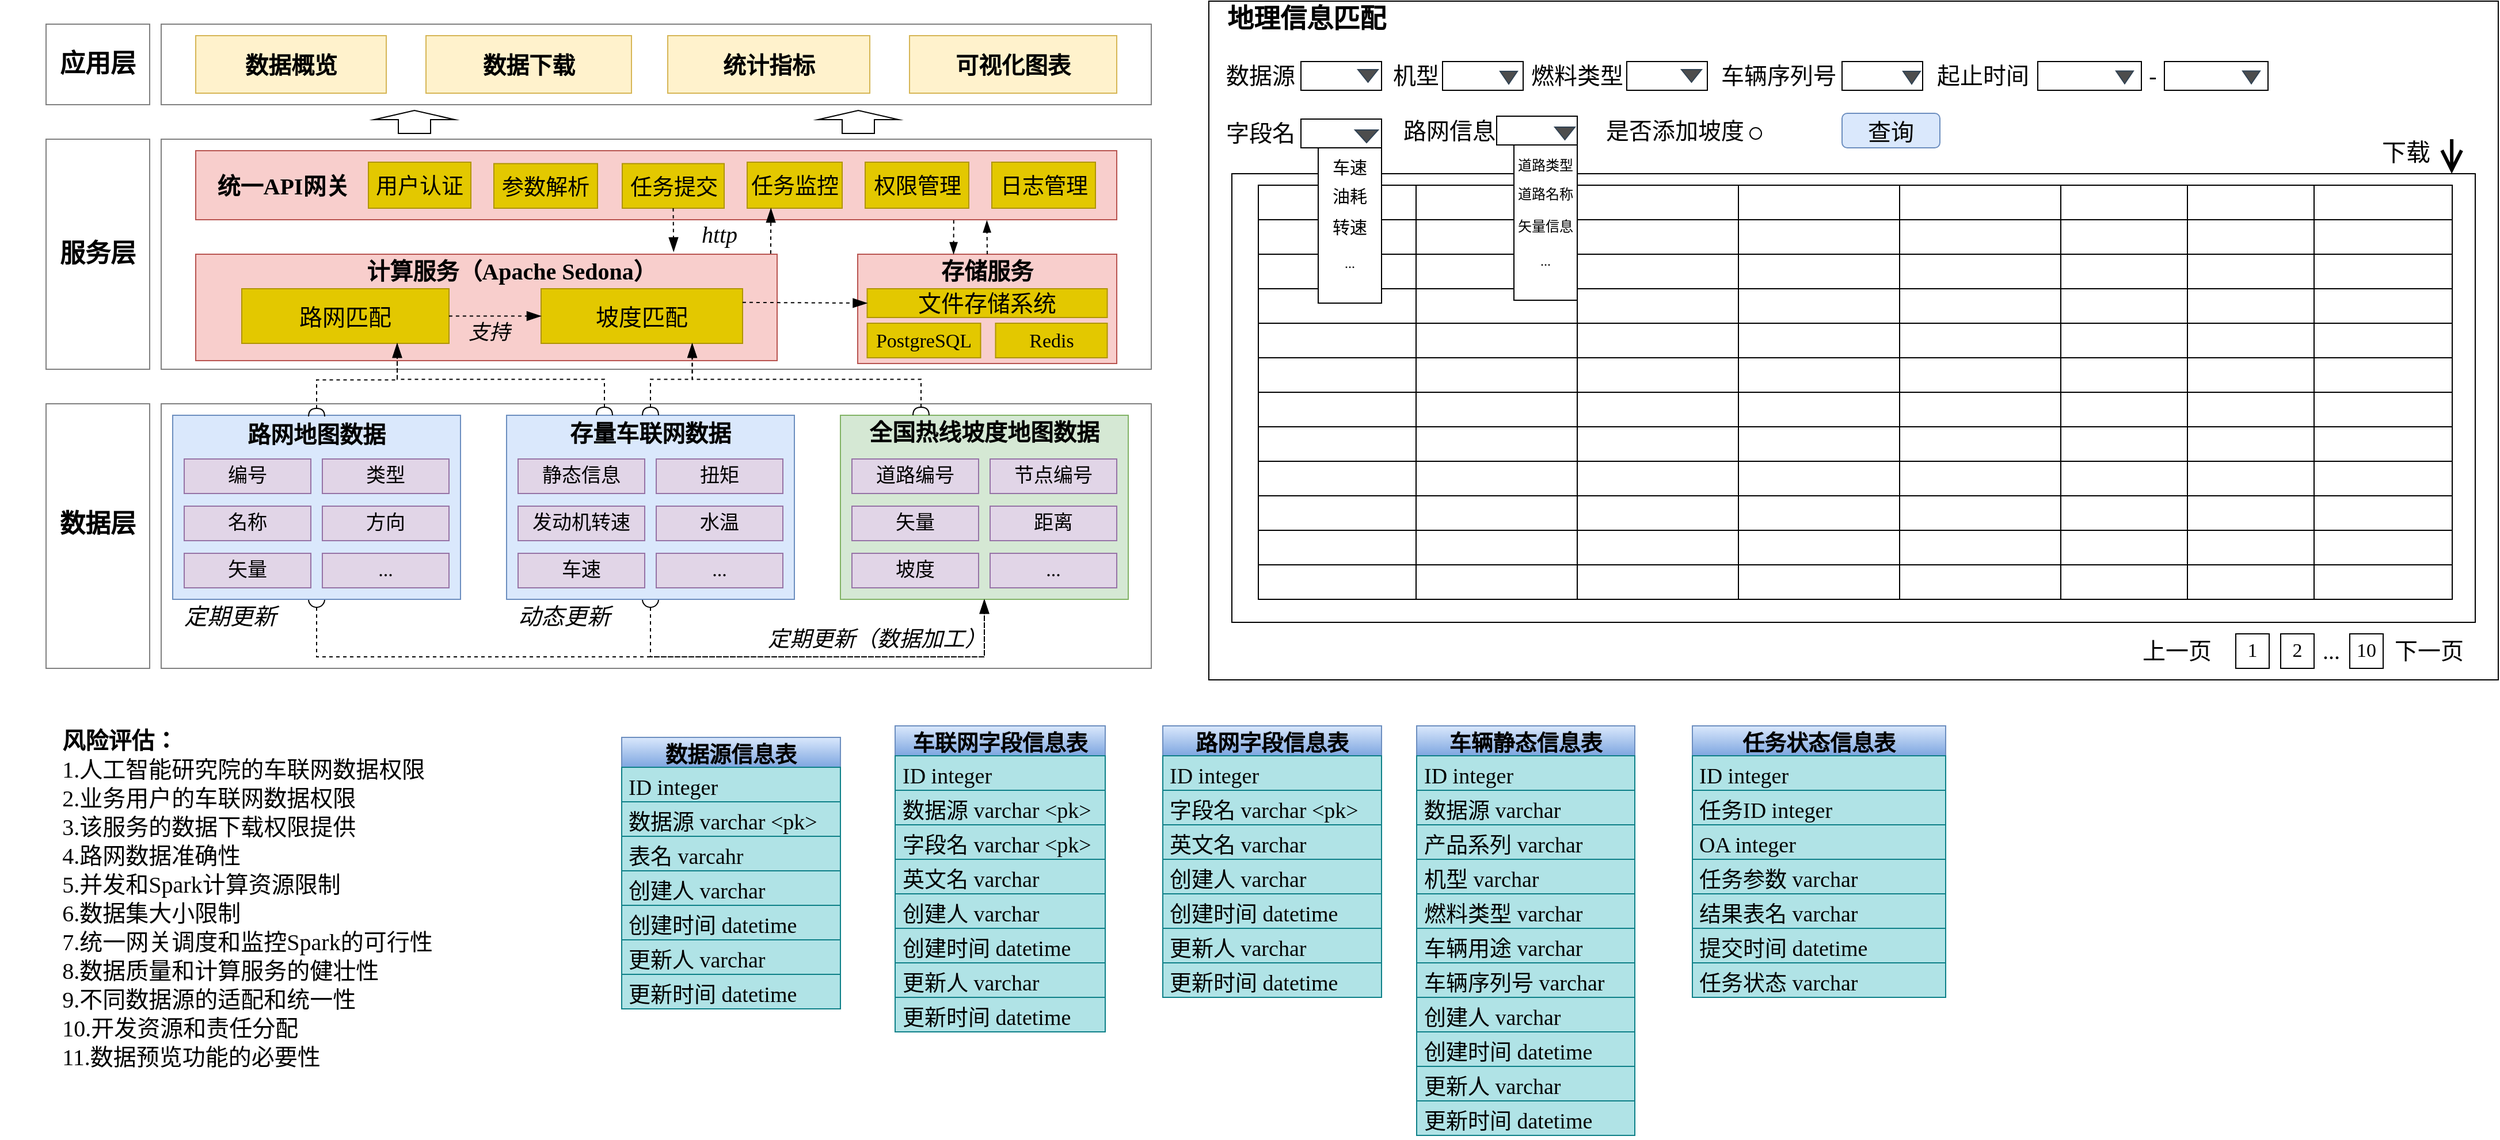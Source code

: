 <mxfile version="24.7.17">
  <diagram name="第 1 页" id="Ni90BN1wA_N-kfd-1URX">
    <mxGraphModel dx="3977" dy="1779" grid="1" gridSize="10" guides="1" tooltips="1" connect="1" arrows="1" fold="1" page="0" pageScale="1" pageWidth="3300" pageHeight="2339" math="0" shadow="0">
      <root>
        <mxCell id="0" />
        <mxCell id="1" parent="0" />
        <mxCell id="qYlMRX3e8qcYRXx63u1V-200" value="" style="edgeStyle=orthogonalEdgeStyle;orthogonalLoop=1;jettySize=auto;html=1;rounded=0;fontFamily=Architects Daughter;fontSource=https%3A%2F%2Ffonts.googleapis.com%2Fcss%3Ffamily%3DArchitects%2BDaughter;fontSize=16;startSize=14;endArrow=blockThin;endSize=10;sourcePerimeterSpacing=8;targetPerimeterSpacing=8;endFill=1;exitX=0.5;exitY=1;exitDx=0;exitDy=0;entryX=0.5;entryY=1;entryDx=0;entryDy=0;dashed=1;startArrow=oval;startFill=0;" edge="1" parent="1" source="qYlMRX3e8qcYRXx63u1V-17" target="qYlMRX3e8qcYRXx63u1V-7">
          <mxGeometry width="140" relative="1" as="geometry">
            <mxPoint x="-1175" y="-220" as="sourcePoint" />
            <mxPoint x="-885" y="-220" as="targetPoint" />
            <Array as="points">
              <mxPoint x="-1175" y="-170" />
              <mxPoint x="-885" y="-170" />
            </Array>
          </mxGeometry>
        </mxCell>
        <mxCell id="qYlMRX3e8qcYRXx63u1V-120" value="" style="rounded=0;whiteSpace=wrap;html=1;fontFamily=Architects Daughter;fontSource=https%3A%2F%2Ffonts.googleapis.com%2Fcss%3Ffamily%3DArchitects%2BDaughter;strokeColor=#808080;" vertex="1" parent="1">
          <mxGeometry x="-1700" y="-390" width="90" height="230" as="geometry" />
        </mxCell>
        <mxCell id="qYlMRX3e8qcYRXx63u1V-119" value="" style="rounded=0;whiteSpace=wrap;html=1;fontFamily=Architects Daughter;fontSource=https%3A%2F%2Ffonts.googleapis.com%2Fcss%3Ffamily%3DArchitects%2BDaughter;strokeColor=#808080;" vertex="1" parent="1">
          <mxGeometry x="-1700" y="-620" width="90" height="200" as="geometry" />
        </mxCell>
        <mxCell id="qYlMRX3e8qcYRXx63u1V-118" value="" style="rounded=0;whiteSpace=wrap;html=1;fontFamily=Architects Daughter;fontSource=https%3A%2F%2Ffonts.googleapis.com%2Fcss%3Ffamily%3DArchitects%2BDaughter;strokeColor=#808080;" vertex="1" parent="1">
          <mxGeometry x="-1700" y="-720" width="90" height="70" as="geometry" />
        </mxCell>
        <mxCell id="qYlMRX3e8qcYRXx63u1V-75" value="" style="rounded=0;whiteSpace=wrap;html=1;fontFamily=Architects Daughter;fontSource=https%3A%2F%2Ffonts.googleapis.com%2Fcss%3Ffamily%3DArchitects%2BDaughter;fillColor=none;strokeWidth=1;strokeColor=#808080;" vertex="1" parent="1">
          <mxGeometry x="-1600" y="-620" width="860" height="200" as="geometry" />
        </mxCell>
        <mxCell id="qYlMRX3e8qcYRXx63u1V-27" value="" style="rounded=0;whiteSpace=wrap;html=1;fontFamily=Architects Daughter;fontSource=https%3A%2F%2Ffonts.googleapis.com%2Fcss%3Ffamily%3DArchitects%2BDaughter;fillColor=none;strokeWidth=1;strokeColor=#808080;" vertex="1" parent="1">
          <mxGeometry x="-1600" y="-720" width="860" height="70" as="geometry" />
        </mxCell>
        <mxCell id="qYlMRX3e8qcYRXx63u1V-25" value="" style="rounded=0;whiteSpace=wrap;html=1;fontFamily=Architects Daughter;fontSource=https%3A%2F%2Ffonts.googleapis.com%2Fcss%3Ffamily%3DArchitects%2BDaughter;fillColor=none;strokeWidth=1;strokeColor=#808080;" vertex="1" parent="1">
          <mxGeometry x="-1600" y="-390" width="860" height="230" as="geometry" />
        </mxCell>
        <mxCell id="qYlMRX3e8qcYRXx63u1V-7" value="" style="rounded=0;whiteSpace=wrap;html=1;fontFamily=宋体;fillColor=#d5e8d4;strokeColor=#82b366;" vertex="1" parent="1">
          <mxGeometry x="-1010" y="-380" width="250" height="160" as="geometry" />
        </mxCell>
        <mxCell id="qYlMRX3e8qcYRXx63u1V-12" value="" style="edgeStyle=orthogonalEdgeStyle;orthogonalLoop=1;jettySize=auto;html=1;rounded=0;fontFamily=Architects Daughter;fontSource=https%3A%2F%2Ffonts.googleapis.com%2Fcss%3Ffamily%3DArchitects%2BDaughter;fontSize=16;startSize=14;endArrow=blockThin;endSize=10;sourcePerimeterSpacing=8;targetPerimeterSpacing=8;endFill=1;exitX=0.5;exitY=1;exitDx=0;exitDy=0;dashed=1;startArrow=oval;startFill=0;" edge="1" parent="1" source="qYlMRX3e8qcYRXx63u1V-18">
          <mxGeometry width="140" relative="1" as="geometry">
            <mxPoint x="-1465" y="-160" as="sourcePoint" />
            <mxPoint x="-885" y="-220" as="targetPoint" />
            <Array as="points">
              <mxPoint x="-1465" y="-170" />
              <mxPoint x="-885" y="-170" />
            </Array>
          </mxGeometry>
        </mxCell>
        <mxCell id="qYlMRX3e8qcYRXx63u1V-16" value="&lt;span style=&quot;font-size: 20px;&quot;&gt;&lt;b&gt;数据概览&lt;/b&gt;&lt;/span&gt;" style="rounded=0;whiteSpace=wrap;html=1;fontFamily=宋体;fillColor=#fff2cc;strokeColor=#d6b656;" vertex="1" parent="1">
          <mxGeometry x="-1570" y="-710" width="165.5" height="50" as="geometry" />
        </mxCell>
        <mxCell id="qYlMRX3e8qcYRXx63u1V-17" value="" style="rounded=0;whiteSpace=wrap;html=1;fontFamily=宋体;fillColor=#dae8fc;strokeColor=#6c8ebf;" vertex="1" parent="1">
          <mxGeometry x="-1300" y="-380" width="250" height="160" as="geometry" />
        </mxCell>
        <mxCell id="qYlMRX3e8qcYRXx63u1V-18" value="" style="rounded=0;whiteSpace=wrap;html=1;fontFamily=宋体;fillColor=#dae8fc;strokeColor=#6c8ebf;" vertex="1" parent="1">
          <mxGeometry x="-1590" y="-380" width="250" height="160" as="geometry" />
        </mxCell>
        <mxCell id="qYlMRX3e8qcYRXx63u1V-19" value="&lt;font style=&quot;font-size: 20px;&quot;&gt;&lt;b&gt;数据下载&lt;/b&gt;&lt;/font&gt;" style="rounded=0;whiteSpace=wrap;html=1;fontFamily=宋体;fillColor=#fff2cc;strokeColor=#d6b656;" vertex="1" parent="1">
          <mxGeometry x="-1370" y="-710" width="178.5" height="50" as="geometry" />
        </mxCell>
        <mxCell id="qYlMRX3e8qcYRXx63u1V-26" value="&lt;b&gt;&lt;font style=&quot;font-size: 22px;&quot; face=&quot;宋体&quot;&gt;数据层&lt;/font&gt;&lt;/b&gt;" style="text;strokeColor=none;fillColor=none;html=1;align=center;verticalAlign=middle;whiteSpace=wrap;rounded=0;fontSize=20;fontFamily=Architects Daughter;fontSource=https%3A%2F%2Ffonts.googleapis.com%2Fcss%3Ffamily%3DArchitects%2BDaughter;" vertex="1" parent="1">
          <mxGeometry x="-1690" y="-300" width="70" height="30" as="geometry" />
        </mxCell>
        <mxCell id="qYlMRX3e8qcYRXx63u1V-28" value="&lt;b&gt;&lt;font style=&quot;font-size: 22px;&quot; face=&quot;宋体&quot;&gt;应用层&lt;/font&gt;&lt;/b&gt;" style="text;strokeColor=none;fillColor=none;html=1;align=center;verticalAlign=middle;whiteSpace=wrap;rounded=0;fontSize=20;fontFamily=Architects Daughter;fontSource=https%3A%2F%2Ffonts.googleapis.com%2Fcss%3Ffamily%3DArchitects%2BDaughter;" vertex="1" parent="1">
          <mxGeometry x="-1690" y="-700" width="70" height="30" as="geometry" />
        </mxCell>
        <mxCell id="qYlMRX3e8qcYRXx63u1V-36" value="&lt;b&gt;路网地图数据&lt;/b&gt;" style="text;strokeColor=none;fillColor=none;html=1;align=center;verticalAlign=middle;whiteSpace=wrap;rounded=0;fontSize=20;fontFamily=宋体;" vertex="1" parent="1">
          <mxGeometry x="-1530" y="-379" width="130" height="30" as="geometry" />
        </mxCell>
        <mxCell id="qYlMRX3e8qcYRXx63u1V-38" value="&lt;b&gt;存量车联网数据&lt;/b&gt;" style="text;strokeColor=none;fillColor=none;html=1;align=center;verticalAlign=middle;whiteSpace=wrap;rounded=0;fontSize=20;fontFamily=宋体;" vertex="1" parent="1">
          <mxGeometry x="-1255" y="-380" width="160" height="30" as="geometry" />
        </mxCell>
        <mxCell id="qYlMRX3e8qcYRXx63u1V-39" value="&lt;span style=&quot;font-family: 宋体;&quot;&gt;&lt;b&gt;全国热线坡度地图数据&lt;/b&gt;&lt;/span&gt;" style="text;strokeColor=none;fillColor=none;html=1;align=center;verticalAlign=middle;whiteSpace=wrap;rounded=0;fontSize=20;fontFamily=Architects Daughter;fontSource=https%3A%2F%2Ffonts.googleapis.com%2Fcss%3Ffamily%3DArchitects%2BDaughter;" vertex="1" parent="1">
          <mxGeometry x="-995" y="-380" width="220" height="30" as="geometry" />
        </mxCell>
        <mxCell id="qYlMRX3e8qcYRXx63u1V-40" value="&lt;span style=&quot;font-size: 17px;&quot;&gt;静态信息&lt;/span&gt;" style="rounded=0;whiteSpace=wrap;html=1;fontFamily=宋体;fillColor=#e1d5e7;strokeColor=#9673a6;" vertex="1" parent="1">
          <mxGeometry x="-1290" y="-342" width="110" height="30" as="geometry" />
        </mxCell>
        <mxCell id="qYlMRX3e8qcYRXx63u1V-43" value="&lt;font style=&quot;font-size: 17px;&quot;&gt;扭矩&lt;/font&gt;" style="rounded=0;whiteSpace=wrap;html=1;fontFamily=宋体;fillColor=#e1d5e7;strokeColor=#9673a6;" vertex="1" parent="1">
          <mxGeometry x="-1170" y="-342" width="110" height="30" as="geometry" />
        </mxCell>
        <mxCell id="qYlMRX3e8qcYRXx63u1V-44" value="&lt;font style=&quot;font-size: 17px;&quot;&gt;发动机转速&lt;/font&gt;" style="rounded=0;whiteSpace=wrap;html=1;fontFamily=宋体;fillColor=#e1d5e7;strokeColor=#9673a6;" vertex="1" parent="1">
          <mxGeometry x="-1290" y="-301" width="110" height="30" as="geometry" />
        </mxCell>
        <mxCell id="qYlMRX3e8qcYRXx63u1V-45" value="&lt;font style=&quot;font-size: 17px;&quot;&gt;水温&lt;/font&gt;" style="rounded=0;whiteSpace=wrap;html=1;fontFamily=宋体;fillColor=#e1d5e7;strokeColor=#9673a6;" vertex="1" parent="1">
          <mxGeometry x="-1170" y="-301" width="110" height="30" as="geometry" />
        </mxCell>
        <mxCell id="qYlMRX3e8qcYRXx63u1V-46" value="&lt;span style=&quot;font-size: 17px;&quot;&gt;车速&lt;/span&gt;" style="rounded=0;whiteSpace=wrap;html=1;fontFamily=宋体;fillColor=#e1d5e7;strokeColor=#9673a6;" vertex="1" parent="1">
          <mxGeometry x="-1290" y="-260" width="110" height="30" as="geometry" />
        </mxCell>
        <mxCell id="qYlMRX3e8qcYRXx63u1V-47" value="&lt;span style=&quot;font-size: 17px;&quot;&gt;...&lt;/span&gt;" style="rounded=0;whiteSpace=wrap;html=1;fontFamily=宋体;fillColor=#e1d5e7;strokeColor=#9673a6;" vertex="1" parent="1">
          <mxGeometry x="-1170" y="-260" width="110" height="30" as="geometry" />
        </mxCell>
        <mxCell id="qYlMRX3e8qcYRXx63u1V-48" value="&lt;span style=&quot;font-size: 17px;&quot;&gt;编号&lt;/span&gt;" style="rounded=0;whiteSpace=wrap;html=1;fontFamily=宋体;fillColor=#e1d5e7;strokeColor=#9673a6;" vertex="1" parent="1">
          <mxGeometry x="-1580" y="-342" width="110" height="30" as="geometry" />
        </mxCell>
        <mxCell id="qYlMRX3e8qcYRXx63u1V-49" value="&lt;span style=&quot;font-size: 17px;&quot;&gt;类型&lt;/span&gt;" style="rounded=0;whiteSpace=wrap;html=1;fontFamily=宋体;fillColor=#e1d5e7;strokeColor=#9673a6;" vertex="1" parent="1">
          <mxGeometry x="-1460" y="-342" width="110" height="30" as="geometry" />
        </mxCell>
        <mxCell id="qYlMRX3e8qcYRXx63u1V-50" value="&lt;span style=&quot;font-size: 17px;&quot;&gt;名称&lt;/span&gt;" style="rounded=0;whiteSpace=wrap;html=1;fontFamily=宋体;fillColor=#e1d5e7;strokeColor=#9673a6;" vertex="1" parent="1">
          <mxGeometry x="-1580" y="-301" width="110" height="30" as="geometry" />
        </mxCell>
        <mxCell id="qYlMRX3e8qcYRXx63u1V-51" value="&lt;span style=&quot;font-size: 17px;&quot;&gt;方向&lt;/span&gt;" style="rounded=0;whiteSpace=wrap;html=1;fontFamily=宋体;fillColor=#e1d5e7;strokeColor=#9673a6;" vertex="1" parent="1">
          <mxGeometry x="-1460" y="-301" width="110" height="30" as="geometry" />
        </mxCell>
        <mxCell id="qYlMRX3e8qcYRXx63u1V-52" value="&lt;span style=&quot;font-size: 17px;&quot;&gt;矢量&lt;/span&gt;" style="rounded=0;whiteSpace=wrap;html=1;fontFamily=宋体;fillColor=#e1d5e7;strokeColor=#9673a6;" vertex="1" parent="1">
          <mxGeometry x="-1580" y="-260" width="110" height="30" as="geometry" />
        </mxCell>
        <mxCell id="qYlMRX3e8qcYRXx63u1V-53" value="&lt;span style=&quot;font-size: 17px;&quot;&gt;...&lt;/span&gt;" style="rounded=0;whiteSpace=wrap;html=1;fontFamily=宋体;fillColor=#e1d5e7;strokeColor=#9673a6;" vertex="1" parent="1">
          <mxGeometry x="-1460" y="-260" width="110" height="30" as="geometry" />
        </mxCell>
        <mxCell id="qYlMRX3e8qcYRXx63u1V-54" value="&lt;span style=&quot;font-size: 17px;&quot;&gt;道路编号&lt;/span&gt;" style="rounded=0;whiteSpace=wrap;html=1;fontFamily=宋体;fillColor=#e1d5e7;strokeColor=#9673a6;" vertex="1" parent="1">
          <mxGeometry x="-1000" y="-342" width="110" height="30" as="geometry" />
        </mxCell>
        <mxCell id="qYlMRX3e8qcYRXx63u1V-55" value="&lt;span style=&quot;font-size: 17px;&quot;&gt;节点编号&lt;/span&gt;" style="rounded=0;whiteSpace=wrap;html=1;fontFamily=宋体;fillColor=#e1d5e7;strokeColor=#9673a6;" vertex="1" parent="1">
          <mxGeometry x="-880" y="-342" width="110" height="30" as="geometry" />
        </mxCell>
        <mxCell id="qYlMRX3e8qcYRXx63u1V-56" value="&lt;span style=&quot;font-size: 17px;&quot;&gt;矢量&lt;/span&gt;" style="rounded=0;whiteSpace=wrap;html=1;fontFamily=宋体;fillColor=#e1d5e7;strokeColor=#9673a6;" vertex="1" parent="1">
          <mxGeometry x="-1000" y="-301" width="110" height="30" as="geometry" />
        </mxCell>
        <mxCell id="qYlMRX3e8qcYRXx63u1V-57" value="&lt;span style=&quot;font-size: 17px;&quot;&gt;坡度&lt;/span&gt;" style="rounded=0;whiteSpace=wrap;html=1;fontFamily=宋体;fillColor=#e1d5e7;strokeColor=#9673a6;" vertex="1" parent="1">
          <mxGeometry x="-1000" y="-260" width="110" height="30" as="geometry" />
        </mxCell>
        <mxCell id="qYlMRX3e8qcYRXx63u1V-58" value="&lt;span style=&quot;font-size: 17px;&quot;&gt;距离&lt;/span&gt;" style="rounded=0;whiteSpace=wrap;html=1;fontFamily=宋体;fillColor=#e1d5e7;strokeColor=#9673a6;" vertex="1" parent="1">
          <mxGeometry x="-880" y="-301" width="110" height="30" as="geometry" />
        </mxCell>
        <mxCell id="qYlMRX3e8qcYRXx63u1V-60" value="&lt;span style=&quot;font-size: 17px;&quot;&gt;...&lt;/span&gt;" style="rounded=0;whiteSpace=wrap;html=1;fontFamily=宋体;fillColor=#e1d5e7;strokeColor=#9673a6;" vertex="1" parent="1">
          <mxGeometry x="-880" y="-260" width="110" height="30" as="geometry" />
        </mxCell>
        <mxCell id="qYlMRX3e8qcYRXx63u1V-62" value="" style="rounded=0;whiteSpace=wrap;html=1;fontFamily=宋体;fillColor=#f8cecc;strokeColor=#b85450;" vertex="1" parent="1">
          <mxGeometry x="-1570" y="-520" width="505" height="92.5" as="geometry" />
        </mxCell>
        <mxCell id="qYlMRX3e8qcYRXx63u1V-63" value="" style="rounded=0;whiteSpace=wrap;html=1;fontFamily=Times New Roman;fillColor=#f8cecc;strokeColor=#b85450;" vertex="1" parent="1">
          <mxGeometry x="-995" y="-520" width="225" height="95" as="geometry" />
        </mxCell>
        <mxCell id="qYlMRX3e8qcYRXx63u1V-64" value="" style="rounded=0;whiteSpace=wrap;html=1;fontFamily=宋体;fillColor=#f8cecc;strokeColor=#b85450;" vertex="1" parent="1">
          <mxGeometry x="-1570" y="-610" width="800" height="60" as="geometry" />
        </mxCell>
        <mxCell id="qYlMRX3e8qcYRXx63u1V-65" value="&lt;p style=&quot;line-height: 100%;&quot;&gt;PostgreSQL&lt;/p&gt;" style="rounded=0;whiteSpace=wrap;html=1;fontFamily=Times New Roman;fontSize=17;fillColor=#e3c800;fontColor=#000000;strokeColor=#B09500;" vertex="1" parent="1">
          <mxGeometry x="-986.75" y="-460" width="98.5" height="30" as="geometry" />
        </mxCell>
        <mxCell id="qYlMRX3e8qcYRXx63u1V-66" value="&lt;p style=&quot;line-height: 100%;&quot;&gt;Redis&lt;/p&gt;" style="rounded=0;whiteSpace=wrap;html=1;fontFamily=Times New Roman;fontSize=17;fillColor=#e3c800;fontColor=#000000;strokeColor=#B09500;" vertex="1" parent="1">
          <mxGeometry x="-875.25" y="-460" width="97" height="30" as="geometry" />
        </mxCell>
        <mxCell id="qYlMRX3e8qcYRXx63u1V-67" value="&lt;font face=&quot;宋体&quot;&gt;&lt;b&gt;存储服务&lt;/b&gt;&lt;/font&gt;" style="text;strokeColor=none;fillColor=none;html=1;align=center;verticalAlign=middle;whiteSpace=wrap;rounded=0;fontSize=20;fontFamily=Architects Daughter;fontSource=https%3A%2F%2Ffonts.googleapis.com%2Fcss%3Ffamily%3DArchitects%2BDaughter;" vertex="1" parent="1">
          <mxGeometry x="-941" y="-520" width="117" height="30" as="geometry" />
        </mxCell>
        <mxCell id="qYlMRX3e8qcYRXx63u1V-68" value="&lt;font style=&quot;font-size: 20px;&quot; face=&quot;宋体&quot;&gt;路网匹配&lt;/font&gt;" style="rounded=0;whiteSpace=wrap;html=1;fontFamily=Architects Daughter;fontSource=https%3A%2F%2Ffonts.googleapis.com%2Fcss%3Ffamily%3DArchitects%2BDaughter;fillColor=#e3c800;fontColor=#000000;strokeColor=#B09500;" vertex="1" parent="1">
          <mxGeometry x="-1530" y="-490" width="180" height="47.5" as="geometry" />
        </mxCell>
        <mxCell id="qYlMRX3e8qcYRXx63u1V-69" value="&lt;b&gt;&lt;font face=&quot;宋体&quot;&gt;计算服务（&lt;/font&gt;&lt;span style=&quot;font-family: &amp;quot;Times New Roman&amp;quot;;&quot;&gt;Apache Sedona&lt;/span&gt;&lt;font face=&quot;宋体&quot;&gt;）&lt;/font&gt;&lt;/b&gt;" style="text;strokeColor=none;fillColor=none;html=1;align=center;verticalAlign=middle;whiteSpace=wrap;rounded=0;fontSize=20;fontFamily=Architects Daughter;fontSource=https%3A%2F%2Ffonts.googleapis.com%2Fcss%3Ffamily%3DArchitects%2BDaughter;" vertex="1" parent="1">
          <mxGeometry x="-1431" y="-520" width="271" height="30" as="geometry" />
        </mxCell>
        <mxCell id="qYlMRX3e8qcYRXx63u1V-72" value="&lt;font style=&quot;font-size: 20px;&quot; face=&quot;Times New Roman&quot;&gt;&lt;i&gt;http&lt;/i&gt;&lt;/font&gt;" style="text;strokeColor=none;fillColor=none;html=1;align=center;verticalAlign=middle;whiteSpace=wrap;rounded=0;fontSize=18;fontFamily=Architects Daughter;fontSource=https%3A%2F%2Ffonts.googleapis.com%2Fcss%3Ffamily%3DArchitects%2BDaughter;" vertex="1" parent="1">
          <mxGeometry x="-1140" y="-550" width="50" height="25" as="geometry" />
        </mxCell>
        <mxCell id="qYlMRX3e8qcYRXx63u1V-83" value="&lt;span style=&quot;font-family: 宋体;&quot;&gt;&lt;b&gt;统一API网关&lt;/b&gt;&lt;/span&gt;" style="text;strokeColor=none;fillColor=none;html=1;align=center;verticalAlign=middle;whiteSpace=wrap;rounded=0;fontSize=20;fontFamily=Architects Daughter;fontSource=https%3A%2F%2Ffonts.googleapis.com%2Fcss%3Ffamily%3DArchitects%2BDaughter;" vertex="1" parent="1">
          <mxGeometry x="-1559" y="-594.37" width="130" height="30" as="geometry" />
        </mxCell>
        <mxCell id="qYlMRX3e8qcYRXx63u1V-84" value="&lt;p style=&quot;line-height: 100%;&quot;&gt;用户认证&lt;/p&gt;" style="rounded=0;whiteSpace=wrap;html=1;fontFamily=宋体;fontSize=19;fillColor=#e3c800;fontColor=#000000;strokeColor=#B09500;" vertex="1" parent="1">
          <mxGeometry x="-1420" y="-600" width="89" height="40" as="geometry" />
        </mxCell>
        <mxCell id="qYlMRX3e8qcYRXx63u1V-85" value="&lt;p style=&quot;line-height: 100%;&quot;&gt;权限管理&lt;/p&gt;" style="rounded=0;whiteSpace=wrap;html=1;fontFamily=宋体;fontSize=19;fillColor=#e3c800;fontColor=#000000;strokeColor=#B09500;" vertex="1" parent="1">
          <mxGeometry x="-988.5" y="-600" width="90" height="40" as="geometry" />
        </mxCell>
        <mxCell id="qYlMRX3e8qcYRXx63u1V-87" value="&lt;p style=&quot;line-height: 100%;&quot;&gt;日志管理&lt;/p&gt;" style="rounded=0;whiteSpace=wrap;html=1;fontFamily=宋体;fontSize=19;fillColor=#e3c800;fontColor=#000000;strokeColor=#B09500;" vertex="1" parent="1">
          <mxGeometry x="-878.5" y="-600" width="90" height="40" as="geometry" />
        </mxCell>
        <mxCell id="qYlMRX3e8qcYRXx63u1V-88" value="&lt;p style=&quot;line-height: 100%;&quot;&gt;参数解析&lt;/p&gt;" style="rounded=0;whiteSpace=wrap;html=1;fontFamily=宋体;fontSize=19;fillColor=#e3c800;fontColor=#000000;strokeColor=#B09500;" vertex="1" parent="1">
          <mxGeometry x="-1311" y="-598.75" width="90" height="38.75" as="geometry" />
        </mxCell>
        <mxCell id="qYlMRX3e8qcYRXx63u1V-89" value="&lt;p style=&quot;line-height: 100%;&quot;&gt;任务提交&lt;/p&gt;" style="rounded=0;whiteSpace=wrap;html=1;fontFamily=宋体;fontSize=19;fillColor=#e3c800;fontColor=#000000;strokeColor=#B09500;" vertex="1" parent="1">
          <mxGeometry x="-1199.5" y="-598.75" width="88.5" height="38.75" as="geometry" />
        </mxCell>
        <mxCell id="qYlMRX3e8qcYRXx63u1V-90" value="&lt;p style=&quot;line-height: 100%;&quot;&gt;任务监控&lt;/p&gt;" style="rounded=0;whiteSpace=wrap;html=1;fontFamily=宋体;fontSize=19;fillColor=#e3c800;fontColor=#000000;strokeColor=#B09500;" vertex="1" parent="1">
          <mxGeometry x="-1091" y="-600" width="82.5" height="40" as="geometry" />
        </mxCell>
        <mxCell id="qYlMRX3e8qcYRXx63u1V-95" value="" style="edgeStyle=none;orthogonalLoop=1;jettySize=auto;html=1;rounded=0;fontFamily=Architects Daughter;fontSource=https%3A%2F%2Ffonts.googleapis.com%2Fcss%3Ffamily%3DArchitects%2BDaughter;fontSize=16;startSize=14;endArrow=blockThin;endSize=8;sourcePerimeterSpacing=8;targetPerimeterSpacing=8;curved=1;dashed=1;endFill=1;entryX=0.25;entryY=0;entryDx=0;entryDy=0;exitX=0.823;exitY=1.006;exitDx=0;exitDy=0;exitPerimeter=0;" edge="1" parent="1" source="qYlMRX3e8qcYRXx63u1V-64" target="qYlMRX3e8qcYRXx63u1V-67">
          <mxGeometry width="140" relative="1" as="geometry">
            <mxPoint x="-912" y="-525" as="sourcePoint" />
            <mxPoint x="-888" y="-500" as="targetPoint" />
            <Array as="points" />
          </mxGeometry>
        </mxCell>
        <mxCell id="qYlMRX3e8qcYRXx63u1V-96" value="" style="edgeStyle=none;orthogonalLoop=1;jettySize=auto;html=1;rounded=0;fontFamily=Architects Daughter;fontSource=https%3A%2F%2Ffonts.googleapis.com%2Fcss%3Ffamily%3DArchitects%2BDaughter;fontSize=16;startSize=14;endArrow=blockThin;endSize=8;sourcePerimeterSpacing=8;targetPerimeterSpacing=8;curved=1;dashed=1;endFill=1;exitX=0.5;exitY=0;exitDx=0;exitDy=0;entryX=0.859;entryY=1.012;entryDx=0;entryDy=0;entryPerimeter=0;" edge="1" parent="1" source="qYlMRX3e8qcYRXx63u1V-67" target="qYlMRX3e8qcYRXx63u1V-64">
          <mxGeometry width="140" relative="1" as="geometry">
            <mxPoint x="-877" y="-500" as="sourcePoint" />
            <mxPoint x="-877" y="-530" as="targetPoint" />
            <Array as="points" />
          </mxGeometry>
        </mxCell>
        <mxCell id="qYlMRX3e8qcYRXx63u1V-97" value="&lt;b&gt;&lt;font style=&quot;font-size: 22px;&quot; face=&quot;宋体&quot;&gt;服务层&lt;/font&gt;&lt;/b&gt;" style="text;strokeColor=none;fillColor=none;html=1;align=center;verticalAlign=middle;whiteSpace=wrap;rounded=0;fontSize=20;fontFamily=Architects Daughter;fontSource=https%3A%2F%2Ffonts.googleapis.com%2Fcss%3Ffamily%3DArchitects%2BDaughter;" vertex="1" parent="1">
          <mxGeometry x="-1690" y="-535" width="70" height="30" as="geometry" />
        </mxCell>
        <mxCell id="qYlMRX3e8qcYRXx63u1V-107" value="&lt;font style=&quot;font-size: 20px;&quot; face=&quot;宋体&quot;&gt;坡度匹配&lt;/font&gt;" style="rounded=0;whiteSpace=wrap;html=1;fontFamily=Architects Daughter;fontSource=https%3A%2F%2Ffonts.googleapis.com%2Fcss%3Ffamily%3DArchitects%2BDaughter;fillColor=#e3c800;fontColor=#000000;strokeColor=#B09500;" vertex="1" parent="1">
          <mxGeometry x="-1270" y="-490" width="175" height="47.5" as="geometry" />
        </mxCell>
        <mxCell id="qYlMRX3e8qcYRXx63u1V-108" value="" style="edgeStyle=none;orthogonalLoop=1;jettySize=auto;html=1;rounded=0;fontFamily=Architects Daughter;fontSource=https%3A%2F%2Ffonts.googleapis.com%2Fcss%3Ffamily%3DArchitects%2BDaughter;fontSize=16;startSize=14;endArrow=blockThin;endSize=10;sourcePerimeterSpacing=8;targetPerimeterSpacing=8;curved=1;exitX=1;exitY=0.5;exitDx=0;exitDy=0;entryX=0;entryY=0.5;entryDx=0;entryDy=0;dashed=1;endFill=1;" edge="1" parent="1" source="qYlMRX3e8qcYRXx63u1V-68" target="qYlMRX3e8qcYRXx63u1V-107">
          <mxGeometry width="140" relative="1" as="geometry">
            <mxPoint x="-1300" y="-470.83" as="sourcePoint" />
            <mxPoint x="-1240" y="-470.83" as="targetPoint" />
            <Array as="points" />
          </mxGeometry>
        </mxCell>
        <mxCell id="qYlMRX3e8qcYRXx63u1V-109" value="&lt;font style=&quot;font-size: 18px;&quot; face=&quot;宋体&quot;&gt;&lt;i&gt;支持&lt;/i&gt;&lt;/font&gt;" style="text;strokeColor=none;fillColor=none;html=1;align=center;verticalAlign=middle;whiteSpace=wrap;rounded=0;fontSize=18;fontFamily=Architects Daughter;fontSource=https%3A%2F%2Ffonts.googleapis.com%2Fcss%3Ffamily%3DArchitects%2BDaughter;" vertex="1" parent="1">
          <mxGeometry x="-1340" y="-462.5" width="50" height="20" as="geometry" />
        </mxCell>
        <mxCell id="qYlMRX3e8qcYRXx63u1V-110" value="" style="edgeStyle=orthogonalEdgeStyle;orthogonalLoop=1;jettySize=auto;html=1;rounded=0;fontFamily=Architects Daughter;fontSource=https%3A%2F%2Ffonts.googleapis.com%2Fcss%3Ffamily%3DArchitects%2BDaughter;fontSize=16;startSize=5;endArrow=blockThin;endSize=10;sourcePerimeterSpacing=8;targetPerimeterSpacing=8;dashed=1;endFill=1;entryX=0.75;entryY=1;entryDx=0;entryDy=0;exitX=0.5;exitY=0;exitDx=0;exitDy=0;startArrow=halfCircle;startFill=0;" edge="1" parent="1" source="qYlMRX3e8qcYRXx63u1V-36" target="qYlMRX3e8qcYRXx63u1V-68">
          <mxGeometry width="140" relative="1" as="geometry">
            <mxPoint x="-1630" y="-410" as="sourcePoint" />
            <mxPoint x="-1490" y="-410" as="targetPoint" />
          </mxGeometry>
        </mxCell>
        <mxCell id="qYlMRX3e8qcYRXx63u1V-111" value="" style="edgeStyle=orthogonalEdgeStyle;orthogonalLoop=1;jettySize=auto;html=1;rounded=0;fontFamily=Architects Daughter;fontSource=https%3A%2F%2Ffonts.googleapis.com%2Fcss%3Ffamily%3DArchitects%2BDaughter;fontSize=16;startSize=5;endArrow=blockThin;endSize=10;sourcePerimeterSpacing=8;targetPerimeterSpacing=8;dashed=1;endFill=1;entryX=0.75;entryY=1;entryDx=0;entryDy=0;exitX=0.25;exitY=0;exitDx=0;exitDy=0;startArrow=halfCircle;startFill=0;" edge="1" parent="1" source="qYlMRX3e8qcYRXx63u1V-38" target="qYlMRX3e8qcYRXx63u1V-68">
          <mxGeometry width="140" relative="1" as="geometry">
            <mxPoint x="-1455" y="-370" as="sourcePoint" />
            <mxPoint x="-1385" y="-422" as="targetPoint" />
          </mxGeometry>
        </mxCell>
        <mxCell id="qYlMRX3e8qcYRXx63u1V-112" value="" style="edgeStyle=orthogonalEdgeStyle;orthogonalLoop=1;jettySize=auto;html=1;rounded=0;fontFamily=Architects Daughter;fontSource=https%3A%2F%2Ffonts.googleapis.com%2Fcss%3Ffamily%3DArchitects%2BDaughter;fontSize=16;startSize=5;endArrow=blockThin;endSize=10;sourcePerimeterSpacing=8;targetPerimeterSpacing=8;dashed=1;endFill=1;entryX=0.75;entryY=1;entryDx=0;entryDy=0;exitX=0.5;exitY=0;exitDx=0;exitDy=0;startArrow=halfCircle;startFill=0;" edge="1" parent="1" source="qYlMRX3e8qcYRXx63u1V-38" target="qYlMRX3e8qcYRXx63u1V-107">
          <mxGeometry width="140" relative="1" as="geometry">
            <mxPoint x="-1455" y="-370" as="sourcePoint" />
            <mxPoint x="-1385" y="-422" as="targetPoint" />
          </mxGeometry>
        </mxCell>
        <mxCell id="qYlMRX3e8qcYRXx63u1V-113" value="" style="edgeStyle=orthogonalEdgeStyle;orthogonalLoop=1;jettySize=auto;html=1;rounded=0;fontFamily=Architects Daughter;fontSource=https%3A%2F%2Ffonts.googleapis.com%2Fcss%3Ffamily%3DArchitects%2BDaughter;fontSize=16;startSize=5;endArrow=blockThin;endSize=10;sourcePerimeterSpacing=8;targetPerimeterSpacing=8;dashed=1;endFill=1;entryX=0.75;entryY=1;entryDx=0;entryDy=0;exitX=0.25;exitY=0;exitDx=0;exitDy=0;startArrow=halfCircle;startFill=0;" edge="1" parent="1" source="qYlMRX3e8qcYRXx63u1V-39" target="qYlMRX3e8qcYRXx63u1V-107">
          <mxGeometry width="140" relative="1" as="geometry">
            <mxPoint x="-1165" y="-378" as="sourcePoint" />
            <mxPoint x="-1129" y="-422" as="targetPoint" />
          </mxGeometry>
        </mxCell>
        <mxCell id="qYlMRX3e8qcYRXx63u1V-115" value="&lt;font style=&quot;font-size: 20px;&quot;&gt;&lt;b&gt;统计指标&lt;/b&gt;&lt;/font&gt;" style="rounded=0;whiteSpace=wrap;html=1;fontFamily=宋体;fillColor=#fff2cc;strokeColor=#d6b656;" vertex="1" parent="1">
          <mxGeometry x="-1160" y="-710" width="175.5" height="50" as="geometry" />
        </mxCell>
        <mxCell id="qYlMRX3e8qcYRXx63u1V-116" value="" style="edgeStyle=none;orthogonalLoop=1;jettySize=auto;html=1;rounded=0;fontFamily=Architects Daughter;fontSource=https%3A%2F%2Ffonts.googleapis.com%2Fcss%3Ffamily%3DArchitects%2BDaughter;fontSize=16;startSize=14;endArrow=blockThin;endSize=10;sourcePerimeterSpacing=8;targetPerimeterSpacing=8;curved=1;endFill=1;dashed=1;exitX=0.5;exitY=1;exitDx=0;exitDy=0;entryX=0.822;entryY=-0.024;entryDx=0;entryDy=0;entryPerimeter=0;" edge="1" parent="1" source="qYlMRX3e8qcYRXx63u1V-89" target="qYlMRX3e8qcYRXx63u1V-62">
          <mxGeometry width="140" relative="1" as="geometry">
            <mxPoint x="-1230" y="-500" as="sourcePoint" />
            <mxPoint x="-1090" y="-500" as="targetPoint" />
            <Array as="points" />
          </mxGeometry>
        </mxCell>
        <mxCell id="qYlMRX3e8qcYRXx63u1V-117" value="" style="edgeStyle=none;orthogonalLoop=1;jettySize=auto;html=1;rounded=0;fontFamily=Architects Daughter;fontSource=https%3A%2F%2Ffonts.googleapis.com%2Fcss%3Ffamily%3DArchitects%2BDaughter;fontSize=16;startSize=14;endArrow=blockThin;endSize=10;sourcePerimeterSpacing=8;targetPerimeterSpacing=8;curved=1;endFill=1;dashed=1;entryX=0.25;entryY=1;entryDx=0;entryDy=0;exitX=0.989;exitY=-0.006;exitDx=0;exitDy=0;exitPerimeter=0;" edge="1" parent="1" source="qYlMRX3e8qcYRXx63u1V-62" target="qYlMRX3e8qcYRXx63u1V-90">
          <mxGeometry width="140" relative="1" as="geometry">
            <mxPoint x="-1145" y="-530" as="sourcePoint" />
            <mxPoint x="-1145" y="-489" as="targetPoint" />
            <Array as="points" />
          </mxGeometry>
        </mxCell>
        <mxCell id="qYlMRX3e8qcYRXx63u1V-121" value="&lt;font style=&quot;font-size: 20px;&quot;&gt;&lt;b&gt;可视化图表&lt;/b&gt;&lt;/font&gt;" style="rounded=0;whiteSpace=wrap;html=1;fontFamily=宋体;fillColor=#fff2cc;strokeColor=#d6b656;" vertex="1" parent="1">
          <mxGeometry x="-950" y="-710" width="180" height="50" as="geometry" />
        </mxCell>
        <mxCell id="qYlMRX3e8qcYRXx63u1V-124" value="" style="shape=singleArrow;whiteSpace=wrap;html=1;arrowWidth=0.4;arrowSize=0.4;fontFamily=Architects Daughter;fontSource=https%3A%2F%2Ffonts.googleapis.com%2Fcss%3Ffamily%3DArchitects%2BDaughter;rotation=-90;" vertex="1" parent="1">
          <mxGeometry x="-1390" y="-670" width="20" height="70" as="geometry" />
        </mxCell>
        <mxCell id="qYlMRX3e8qcYRXx63u1V-125" value="" style="shape=singleArrow;whiteSpace=wrap;html=1;arrowWidth=0.4;arrowSize=0.4;fontFamily=Architects Daughter;fontSource=https%3A%2F%2Ffonts.googleapis.com%2Fcss%3Ffamily%3DArchitects%2BDaughter;rotation=-90;" vertex="1" parent="1">
          <mxGeometry x="-1004.5" y="-670" width="20" height="70" as="geometry" />
        </mxCell>
        <mxCell id="qYlMRX3e8qcYRXx63u1V-126" value="&lt;p style=&quot;line-height: 100%;&quot;&gt;&lt;font style=&quot;font-size: 20px;&quot; face=&quot;宋体&quot;&gt;文件存储系统&lt;/font&gt;&lt;/p&gt;" style="rounded=0;whiteSpace=wrap;html=1;fontFamily=Times New Roman;fontSize=17;fillColor=#e3c800;fontColor=#000000;strokeColor=#B09500;" vertex="1" parent="1">
          <mxGeometry x="-986.75" y="-490" width="208.5" height="25" as="geometry" />
        </mxCell>
        <mxCell id="qYlMRX3e8qcYRXx63u1V-127" value="" style="edgeStyle=none;orthogonalLoop=1;jettySize=auto;html=1;rounded=0;fontFamily=Architects Daughter;fontSource=https%3A%2F%2Ffonts.googleapis.com%2Fcss%3Ffamily%3DArchitects%2BDaughter;fontSize=16;startSize=14;endArrow=blockThin;endSize=10;sourcePerimeterSpacing=8;targetPerimeterSpacing=8;curved=1;exitX=1;exitY=0.25;exitDx=0;exitDy=0;entryX=0;entryY=0.5;entryDx=0;entryDy=0;dashed=1;endFill=1;" edge="1" parent="1" source="qYlMRX3e8qcYRXx63u1V-107" target="qYlMRX3e8qcYRXx63u1V-126">
          <mxGeometry width="140" relative="1" as="geometry">
            <mxPoint x="-1060" y="-460" as="sourcePoint" />
            <mxPoint x="-920" y="-460" as="targetPoint" />
            <Array as="points" />
          </mxGeometry>
        </mxCell>
        <mxCell id="qYlMRX3e8qcYRXx63u1V-128" value="" style="rounded=0;whiteSpace=wrap;html=1;fontFamily=Architects Daughter;fontSource=https%3A%2F%2Ffonts.googleapis.com%2Fcss%3Ffamily%3DArchitects%2BDaughter;" vertex="1" parent="1">
          <mxGeometry x="-690" y="-740" width="1120" height="590" as="geometry" />
        </mxCell>
        <mxCell id="qYlMRX3e8qcYRXx63u1V-129" value="&lt;font style=&quot;font-size: 23px;&quot;&gt;地理信息匹配&lt;/font&gt;" style="text;strokeColor=none;fillColor=none;html=1;align=center;verticalAlign=middle;whiteSpace=wrap;rounded=0;fontSize=20;fontFamily=宋体;fontStyle=1" vertex="1" parent="1">
          <mxGeometry x="-690" y="-740" width="170" height="30" as="geometry" />
        </mxCell>
        <mxCell id="qYlMRX3e8qcYRXx63u1V-130" value="" style="rounded=0;whiteSpace=wrap;html=1;fontFamily=Architects Daughter;fontSource=https%3A%2F%2Ffonts.googleapis.com%2Fcss%3Ffamily%3DArchitects%2BDaughter;" vertex="1" parent="1">
          <mxGeometry x="-487" y="-687.5" width="70" height="25" as="geometry" />
        </mxCell>
        <mxCell id="qYlMRX3e8qcYRXx63u1V-131" value="&lt;font face=&quot;宋体&quot;&gt;机型&lt;/font&gt;" style="text;strokeColor=none;fillColor=none;html=1;align=center;verticalAlign=middle;whiteSpace=wrap;rounded=0;fontSize=20;fontFamily=Architects Daughter;fontSource=https%3A%2F%2Ffonts.googleapis.com%2Fcss%3Ffamily%3DArchitects%2BDaughter;" vertex="1" parent="1">
          <mxGeometry x="-540" y="-690" width="60" height="30" as="geometry" />
        </mxCell>
        <mxCell id="qYlMRX3e8qcYRXx63u1V-132" value="" style="rounded=0;whiteSpace=wrap;html=1;fontFamily=Architects Daughter;fontSource=https%3A%2F%2Ffonts.googleapis.com%2Fcss%3Ffamily%3DArchitects%2BDaughter;" vertex="1" parent="1">
          <mxGeometry x="-327" y="-687.5" width="70" height="25" as="geometry" />
        </mxCell>
        <mxCell id="qYlMRX3e8qcYRXx63u1V-133" value="&lt;font face=&quot;宋体&quot;&gt;燃料类型&lt;/font&gt;" style="text;strokeColor=none;fillColor=none;html=1;align=center;verticalAlign=middle;whiteSpace=wrap;rounded=0;fontSize=20;fontFamily=Architects Daughter;fontSource=https%3A%2F%2Ffonts.googleapis.com%2Fcss%3Ffamily%3DArchitects%2BDaughter;" vertex="1" parent="1">
          <mxGeometry x="-420" y="-690" width="100" height="30" as="geometry" />
        </mxCell>
        <mxCell id="qYlMRX3e8qcYRXx63u1V-134" value="" style="rounded=0;whiteSpace=wrap;html=1;fontFamily=Architects Daughter;fontSource=https%3A%2F%2Ffonts.googleapis.com%2Fcss%3Ffamily%3DArchitects%2BDaughter;" vertex="1" parent="1">
          <mxGeometry x="-140" y="-687.5" width="70" height="25" as="geometry" />
        </mxCell>
        <mxCell id="qYlMRX3e8qcYRXx63u1V-135" value="&lt;font face=&quot;宋体&quot;&gt;车辆序列号&lt;/font&gt;" style="text;strokeColor=none;fillColor=none;html=1;align=center;verticalAlign=middle;whiteSpace=wrap;rounded=0;fontSize=20;fontFamily=Architects Daughter;fontSource=https%3A%2F%2Ffonts.googleapis.com%2Fcss%3Ffamily%3DArchitects%2BDaughter;" vertex="1" parent="1">
          <mxGeometry x="-250" y="-690" width="110" height="30" as="geometry" />
        </mxCell>
        <mxCell id="qYlMRX3e8qcYRXx63u1V-136" value="&lt;font face=&quot;宋体&quot;&gt;起止时间&lt;/font&gt;" style="text;strokeColor=none;fillColor=none;html=1;align=center;verticalAlign=middle;whiteSpace=wrap;rounded=0;fontSize=20;fontFamily=Architects Daughter;fontSource=https%3A%2F%2Ffonts.googleapis.com%2Fcss%3Ffamily%3DArchitects%2BDaughter;" vertex="1" parent="1">
          <mxGeometry x="-65" y="-690" width="95" height="30" as="geometry" />
        </mxCell>
        <mxCell id="qYlMRX3e8qcYRXx63u1V-137" value="" style="rounded=0;whiteSpace=wrap;html=1;fontFamily=Architects Daughter;fontSource=https%3A%2F%2Ffonts.googleapis.com%2Fcss%3Ffamily%3DArchitects%2BDaughter;" vertex="1" parent="1">
          <mxGeometry x="30" y="-687.5" width="90" height="25" as="geometry" />
        </mxCell>
        <mxCell id="qYlMRX3e8qcYRXx63u1V-138" value="" style="rounded=0;whiteSpace=wrap;html=1;fontFamily=Architects Daughter;fontSource=https%3A%2F%2Ffonts.googleapis.com%2Fcss%3Ffamily%3DArchitects%2BDaughter;" vertex="1" parent="1">
          <mxGeometry x="140" y="-687.5" width="90" height="25" as="geometry" />
        </mxCell>
        <mxCell id="qYlMRX3e8qcYRXx63u1V-139" value="&lt;font face=&quot;宋体&quot;&gt;-&lt;/font&gt;" style="text;strokeColor=none;fillColor=none;html=1;align=center;verticalAlign=middle;whiteSpace=wrap;rounded=0;fontSize=20;fontFamily=Architects Daughter;fontSource=https%3A%2F%2Ffonts.googleapis.com%2Fcss%3Ffamily%3DArchitects%2BDaughter;" vertex="1" parent="1">
          <mxGeometry x="120" y="-690" width="20" height="30" as="geometry" />
        </mxCell>
        <mxCell id="qYlMRX3e8qcYRXx63u1V-140" value="" style="rounded=0;whiteSpace=wrap;html=1;fontFamily=Architects Daughter;fontSource=https%3A%2F%2Ffonts.googleapis.com%2Fcss%3Ffamily%3DArchitects%2BDaughter;" vertex="1" parent="1">
          <mxGeometry x="-610" y="-687.5" width="70" height="25" as="geometry" />
        </mxCell>
        <mxCell id="qYlMRX3e8qcYRXx63u1V-141" value="&lt;font face=&quot;宋体&quot;&gt;数据源&lt;/font&gt;" style="text;strokeColor=none;fillColor=none;html=1;align=center;verticalAlign=middle;whiteSpace=wrap;rounded=0;fontSize=20;fontFamily=Architects Daughter;fontSource=https%3A%2F%2Ffonts.googleapis.com%2Fcss%3Ffamily%3DArchitects%2BDaughter;" vertex="1" parent="1">
          <mxGeometry x="-680" y="-690" width="70" height="30" as="geometry" />
        </mxCell>
        <mxCell id="qYlMRX3e8qcYRXx63u1V-142" value="" style="rounded=0;whiteSpace=wrap;html=1;fontFamily=Architects Daughter;fontSource=https%3A%2F%2Ffonts.googleapis.com%2Fcss%3Ffamily%3DArchitects%2BDaughter;" vertex="1" parent="1">
          <mxGeometry x="-610" y="-637.5" width="70" height="25" as="geometry" />
        </mxCell>
        <mxCell id="qYlMRX3e8qcYRXx63u1V-143" value="&lt;font face=&quot;宋体&quot;&gt;字段名&lt;/font&gt;" style="text;strokeColor=none;fillColor=none;html=1;align=center;verticalAlign=middle;whiteSpace=wrap;rounded=0;fontSize=20;fontFamily=Architects Daughter;fontSource=https%3A%2F%2Ffonts.googleapis.com%2Fcss%3Ffamily%3DArchitects%2BDaughter;" vertex="1" parent="1">
          <mxGeometry x="-680" y="-640" width="70" height="30" as="geometry" />
        </mxCell>
        <mxCell id="qYlMRX3e8qcYRXx63u1V-144" value="" style="rounded=0;whiteSpace=wrap;html=1;fontFamily=Architects Daughter;fontSource=https%3A%2F%2Ffonts.googleapis.com%2Fcss%3Ffamily%3DArchitects%2BDaughter;" vertex="1" parent="1">
          <mxGeometry x="-440" y="-640" width="70" height="25" as="geometry" />
        </mxCell>
        <mxCell id="qYlMRX3e8qcYRXx63u1V-145" value="&lt;font face=&quot;宋体&quot;&gt;路网信息&lt;/font&gt;" style="text;strokeColor=none;fillColor=none;html=1;align=center;verticalAlign=middle;whiteSpace=wrap;rounded=0;fontSize=20;fontFamily=Architects Daughter;fontSource=https%3A%2F%2Ffonts.googleapis.com%2Fcss%3Ffamily%3DArchitects%2BDaughter;" vertex="1" parent="1">
          <mxGeometry x="-522" y="-642.5" width="82" height="30" as="geometry" />
        </mxCell>
        <mxCell id="qYlMRX3e8qcYRXx63u1V-147" value="&lt;font face=&quot;宋体&quot;&gt;是否添加坡度&lt;/font&gt;" style="text;strokeColor=none;fillColor=none;html=1;align=center;verticalAlign=middle;whiteSpace=wrap;rounded=0;fontSize=20;fontFamily=Architects Daughter;fontSource=https%3A%2F%2Ffonts.googleapis.com%2Fcss%3Ffamily%3DArchitects%2BDaughter;" vertex="1" parent="1">
          <mxGeometry x="-350" y="-642.5" width="130" height="30" as="geometry" />
        </mxCell>
        <mxCell id="qYlMRX3e8qcYRXx63u1V-148" value="" style="ellipse;whiteSpace=wrap;html=1;fontFamily=Architects Daughter;fontSource=https%3A%2F%2Ffonts.googleapis.com%2Fcss%3Ffamily%3DArchitects%2BDaughter;" vertex="1" parent="1">
          <mxGeometry x="-220" y="-630" width="10" height="10" as="geometry" />
        </mxCell>
        <mxCell id="qYlMRX3e8qcYRXx63u1V-149" value="" style="triangle;whiteSpace=wrap;html=1;fontFamily=Architects Daughter;fontSource=https%3A%2F%2Ffonts.googleapis.com%2Fcss%3Ffamily%3DArchitects%2BDaughter;rotation=90;fillColor=#4D4D4D;fontColor=#ffffff;strokeColor=#314354;" vertex="1" parent="1">
          <mxGeometry x="-557.25" y="-683.75" width="11" height="17.5" as="geometry" />
        </mxCell>
        <mxCell id="qYlMRX3e8qcYRXx63u1V-150" value="" style="triangle;whiteSpace=wrap;html=1;fontFamily=Architects Daughter;fontSource=https%3A%2F%2Ffonts.googleapis.com%2Fcss%3Ffamily%3DArchitects%2BDaughter;rotation=90;fillColor=#4D4D4D;fontColor=#ffffff;strokeColor=#314354;" vertex="1" parent="1">
          <mxGeometry x="-435" y="-681" width="11" height="15" as="geometry" />
        </mxCell>
        <mxCell id="qYlMRX3e8qcYRXx63u1V-151" value="" style="triangle;whiteSpace=wrap;html=1;fontFamily=Architects Daughter;fontSource=https%3A%2F%2Ffonts.googleapis.com%2Fcss%3Ffamily%3DArchitects%2BDaughter;rotation=90;fillColor=#4D4D4D;fontColor=#ffffff;strokeColor=#314354;" vertex="1" parent="1">
          <mxGeometry x="-276.25" y="-683.75" width="11" height="17.5" as="geometry" />
        </mxCell>
        <mxCell id="qYlMRX3e8qcYRXx63u1V-152" value="" style="triangle;whiteSpace=wrap;html=1;fontFamily=Architects Daughter;fontSource=https%3A%2F%2Ffonts.googleapis.com%2Fcss%3Ffamily%3DArchitects%2BDaughter;rotation=90;fillColor=#4D4D4D;fontColor=#ffffff;strokeColor=#314354;" vertex="1" parent="1">
          <mxGeometry x="-85" y="-681" width="11" height="15" as="geometry" />
        </mxCell>
        <mxCell id="qYlMRX3e8qcYRXx63u1V-153" value="" style="triangle;whiteSpace=wrap;html=1;fontFamily=Architects Daughter;fontSource=https%3A%2F%2Ffonts.googleapis.com%2Fcss%3Ffamily%3DArchitects%2BDaughter;rotation=90;fillColor=#4D4D4D;fontColor=#ffffff;strokeColor=#314354;" vertex="1" parent="1">
          <mxGeometry x="-558.5" y="-632.5" width="11" height="20" as="geometry" />
        </mxCell>
        <mxCell id="qYlMRX3e8qcYRXx63u1V-154" value="" style="triangle;whiteSpace=wrap;html=1;fontFamily=Architects Daughter;fontSource=https%3A%2F%2Ffonts.googleapis.com%2Fcss%3Ffamily%3DArchitects%2BDaughter;rotation=90;fillColor=#4D4D4D;fontColor=#ffffff;strokeColor=#314354;" vertex="1" parent="1">
          <mxGeometry x="-386.25" y="-633.75" width="11" height="17.5" as="geometry" />
        </mxCell>
        <mxCell id="qYlMRX3e8qcYRXx63u1V-155" value="" style="triangle;whiteSpace=wrap;html=1;fontFamily=Architects Daughter;fontSource=https%3A%2F%2Ffonts.googleapis.com%2Fcss%3Ffamily%3DArchitects%2BDaughter;rotation=90;fillColor=#4D4D4D;fontColor=#ffffff;strokeColor=#314354;" vertex="1" parent="1">
          <mxGeometry x="100" y="-681.25" width="11" height="15" as="geometry" />
        </mxCell>
        <mxCell id="qYlMRX3e8qcYRXx63u1V-156" value="" style="triangle;whiteSpace=wrap;html=1;fontFamily=Architects Daughter;fontSource=https%3A%2F%2Ffonts.googleapis.com%2Fcss%3Ffamily%3DArchitects%2BDaughter;rotation=90;fillColor=#4D4D4D;fontColor=#ffffff;strokeColor=#314354;" vertex="1" parent="1">
          <mxGeometry x="210" y="-681.25" width="11" height="15" as="geometry" />
        </mxCell>
        <mxCell id="qYlMRX3e8qcYRXx63u1V-158" value="&lt;font face=&quot;宋体&quot; style=&quot;font-size: 20px;&quot;&gt;查询&lt;/font&gt;" style="rounded=1;whiteSpace=wrap;html=1;fontFamily=Architects Daughter;fontSource=https%3A%2F%2Ffonts.googleapis.com%2Fcss%3Ffamily%3DArchitects%2BDaughter;fillColor=#dae8fc;strokeColor=#6c8ebf;" vertex="1" parent="1">
          <mxGeometry x="-140" y="-642.5" width="85" height="30" as="geometry" />
        </mxCell>
        <mxCell id="qYlMRX3e8qcYRXx63u1V-159" value="" style="rounded=0;whiteSpace=wrap;html=1;fontFamily=Architects Daughter;fontSource=https%3A%2F%2Ffonts.googleapis.com%2Fcss%3Ffamily%3DArchitects%2BDaughter;" vertex="1" parent="1">
          <mxGeometry x="-670" y="-590" width="1080" height="390" as="geometry" />
        </mxCell>
        <mxCell id="qYlMRX3e8qcYRXx63u1V-160" value="&lt;font style=&quot;font-size: 17px;&quot; face=&quot;Times New Roman&quot;&gt;1&lt;/font&gt;" style="rounded=0;whiteSpace=wrap;html=1;fontFamily=Architects Daughter;fontSource=https%3A%2F%2Ffonts.googleapis.com%2Fcss%3Ffamily%3DArchitects%2BDaughter;" vertex="1" parent="1">
          <mxGeometry x="202" y="-190" width="29" height="30" as="geometry" />
        </mxCell>
        <mxCell id="qYlMRX3e8qcYRXx63u1V-161" value="&lt;font style=&quot;font-size: 17px;&quot; face=&quot;Times New Roman&quot;&gt;2&lt;/font&gt;" style="rounded=0;whiteSpace=wrap;html=1;fontFamily=Architects Daughter;fontSource=https%3A%2F%2Ffonts.googleapis.com%2Fcss%3Ffamily%3DArchitects%2BDaughter;" vertex="1" parent="1">
          <mxGeometry x="241" y="-190" width="29" height="30" as="geometry" />
        </mxCell>
        <mxCell id="qYlMRX3e8qcYRXx63u1V-162" value="&lt;font style=&quot;font-size: 17px;&quot; face=&quot;Times New Roman&quot;&gt;10&lt;/font&gt;" style="rounded=0;whiteSpace=wrap;html=1;fontFamily=Architects Daughter;fontSource=https%3A%2F%2Ffonts.googleapis.com%2Fcss%3Ffamily%3DArchitects%2BDaughter;" vertex="1" parent="1">
          <mxGeometry x="301" y="-190" width="29" height="30" as="geometry" />
        </mxCell>
        <mxCell id="qYlMRX3e8qcYRXx63u1V-163" value="&lt;font face=&quot;Verdana&quot;&gt;...&lt;/font&gt;" style="text;strokeColor=none;fillColor=none;html=1;align=center;verticalAlign=middle;whiteSpace=wrap;rounded=0;fontSize=20;fontFamily=Architects Daughter;fontSource=https%3A%2F%2Ffonts.googleapis.com%2Fcss%3Ffamily%3DArchitects%2BDaughter;" vertex="1" parent="1">
          <mxGeometry x="270" y="-190" width="30" height="30" as="geometry" />
        </mxCell>
        <mxCell id="qYlMRX3e8qcYRXx63u1V-164" value="&lt;font face=&quot;宋体&quot;&gt;上一页&lt;/font&gt;" style="text;strokeColor=none;fillColor=none;html=1;align=center;verticalAlign=middle;whiteSpace=wrap;rounded=0;fontSize=20;fontFamily=Architects Daughter;fontSource=https%3A%2F%2Ffonts.googleapis.com%2Fcss%3Ffamily%3DArchitects%2BDaughter;" vertex="1" parent="1">
          <mxGeometry x="111" y="-190" width="80" height="30" as="geometry" />
        </mxCell>
        <mxCell id="qYlMRX3e8qcYRXx63u1V-165" value="&lt;font face=&quot;宋体&quot;&gt;下一页&lt;/font&gt;" style="text;strokeColor=none;fillColor=none;html=1;align=center;verticalAlign=middle;whiteSpace=wrap;rounded=0;fontSize=20;fontFamily=Architects Daughter;fontSource=https%3A%2F%2Ffonts.googleapis.com%2Fcss%3Ffamily%3DArchitects%2BDaughter;" vertex="1" parent="1">
          <mxGeometry x="330" y="-190" width="80" height="30" as="geometry" />
        </mxCell>
        <mxCell id="qYlMRX3e8qcYRXx63u1V-166" value="" style="rounded=0;whiteSpace=wrap;html=1;fontFamily=Architects Daughter;fontSource=https%3A%2F%2Ffonts.googleapis.com%2Fcss%3Ffamily%3DArchitects%2BDaughter;" vertex="1" parent="1">
          <mxGeometry x="-647" y="-580" width="1037" height="30" as="geometry" />
        </mxCell>
        <mxCell id="qYlMRX3e8qcYRXx63u1V-168" value="" style="rounded=0;whiteSpace=wrap;html=1;fontFamily=Architects Daughter;fontSource=https%3A%2F%2Ffonts.googleapis.com%2Fcss%3Ffamily%3DArchitects%2BDaughter;" vertex="1" parent="1">
          <mxGeometry x="-647" y="-550" width="1037" height="30" as="geometry" />
        </mxCell>
        <mxCell id="qYlMRX3e8qcYRXx63u1V-169" value="" style="rounded=0;whiteSpace=wrap;html=1;fontFamily=Architects Daughter;fontSource=https%3A%2F%2Ffonts.googleapis.com%2Fcss%3Ffamily%3DArchitects%2BDaughter;" vertex="1" parent="1">
          <mxGeometry x="-647" y="-520" width="1037" height="30" as="geometry" />
        </mxCell>
        <mxCell id="qYlMRX3e8qcYRXx63u1V-170" value="" style="rounded=0;whiteSpace=wrap;html=1;fontFamily=Architects Daughter;fontSource=https%3A%2F%2Ffonts.googleapis.com%2Fcss%3Ffamily%3DArchitects%2BDaughter;" vertex="1" parent="1">
          <mxGeometry x="-647" y="-490" width="1037" height="30" as="geometry" />
        </mxCell>
        <mxCell id="qYlMRX3e8qcYRXx63u1V-171" value="" style="rounded=0;whiteSpace=wrap;html=1;fontFamily=Architects Daughter;fontSource=https%3A%2F%2Ffonts.googleapis.com%2Fcss%3Ffamily%3DArchitects%2BDaughter;" vertex="1" parent="1">
          <mxGeometry x="-647" y="-460" width="1037" height="30" as="geometry" />
        </mxCell>
        <mxCell id="qYlMRX3e8qcYRXx63u1V-172" value="" style="rounded=0;whiteSpace=wrap;html=1;fontFamily=Architects Daughter;fontSource=https%3A%2F%2Ffonts.googleapis.com%2Fcss%3Ffamily%3DArchitects%2BDaughter;" vertex="1" parent="1">
          <mxGeometry x="-647" y="-430" width="1037" height="30" as="geometry" />
        </mxCell>
        <mxCell id="qYlMRX3e8qcYRXx63u1V-173" value="" style="rounded=0;whiteSpace=wrap;html=1;fontFamily=Architects Daughter;fontSource=https%3A%2F%2Ffonts.googleapis.com%2Fcss%3Ffamily%3DArchitects%2BDaughter;" vertex="1" parent="1">
          <mxGeometry x="-647" y="-400" width="1037" height="30" as="geometry" />
        </mxCell>
        <mxCell id="qYlMRX3e8qcYRXx63u1V-174" value="" style="rounded=0;whiteSpace=wrap;html=1;fontFamily=Architects Daughter;fontSource=https%3A%2F%2Ffonts.googleapis.com%2Fcss%3Ffamily%3DArchitects%2BDaughter;" vertex="1" parent="1">
          <mxGeometry x="-647" y="-370" width="1037" height="30" as="geometry" />
        </mxCell>
        <mxCell id="qYlMRX3e8qcYRXx63u1V-175" value="" style="rounded=0;whiteSpace=wrap;html=1;fontFamily=Architects Daughter;fontSource=https%3A%2F%2Ffonts.googleapis.com%2Fcss%3Ffamily%3DArchitects%2BDaughter;" vertex="1" parent="1">
          <mxGeometry x="-647" y="-340" width="1037" height="30" as="geometry" />
        </mxCell>
        <mxCell id="qYlMRX3e8qcYRXx63u1V-176" value="" style="rounded=0;whiteSpace=wrap;html=1;fontFamily=Architects Daughter;fontSource=https%3A%2F%2Ffonts.googleapis.com%2Fcss%3Ffamily%3DArchitects%2BDaughter;" vertex="1" parent="1">
          <mxGeometry x="-647" y="-310" width="1037" height="30" as="geometry" />
        </mxCell>
        <mxCell id="qYlMRX3e8qcYRXx63u1V-177" value="" style="rounded=0;whiteSpace=wrap;html=1;fontFamily=Architects Daughter;fontSource=https%3A%2F%2Ffonts.googleapis.com%2Fcss%3Ffamily%3DArchitects%2BDaughter;" vertex="1" parent="1">
          <mxGeometry x="-647" y="-280" width="1037" height="30" as="geometry" />
        </mxCell>
        <mxCell id="qYlMRX3e8qcYRXx63u1V-178" value="" style="rounded=0;whiteSpace=wrap;html=1;fontFamily=Architects Daughter;fontSource=https%3A%2F%2Ffonts.googleapis.com%2Fcss%3Ffamily%3DArchitects%2BDaughter;" vertex="1" parent="1">
          <mxGeometry x="-647" y="-250" width="1037" height="30" as="geometry" />
        </mxCell>
        <mxCell id="qYlMRX3e8qcYRXx63u1V-179" value="" style="rounded=0;whiteSpace=wrap;html=1;fontFamily=Architects Daughter;fontSource=https%3A%2F%2Ffonts.googleapis.com%2Fcss%3Ffamily%3DArchitects%2BDaughter;fillColor=none;" vertex="1" parent="1">
          <mxGeometry x="-510" y="-580" width="140" height="360" as="geometry" />
        </mxCell>
        <mxCell id="qYlMRX3e8qcYRXx63u1V-180" value="" style="rounded=0;whiteSpace=wrap;html=1;fontFamily=Architects Daughter;fontSource=https%3A%2F%2Ffonts.googleapis.com%2Fcss%3Ffamily%3DArchitects%2BDaughter;fillColor=none;" vertex="1" parent="1">
          <mxGeometry x="-370" y="-580" width="140" height="360" as="geometry" />
        </mxCell>
        <mxCell id="qYlMRX3e8qcYRXx63u1V-181" value="" style="rounded=0;whiteSpace=wrap;html=1;fontFamily=Architects Daughter;fontSource=https%3A%2F%2Ffonts.googleapis.com%2Fcss%3Ffamily%3DArchitects%2BDaughter;fillColor=none;" vertex="1" parent="1">
          <mxGeometry x="-230" y="-580" width="140" height="360" as="geometry" />
        </mxCell>
        <mxCell id="qYlMRX3e8qcYRXx63u1V-182" value="" style="rounded=0;whiteSpace=wrap;html=1;fontFamily=Architects Daughter;fontSource=https%3A%2F%2Ffonts.googleapis.com%2Fcss%3Ffamily%3DArchitects%2BDaughter;fillColor=none;" vertex="1" parent="1">
          <mxGeometry x="-90" y="-580" width="140" height="360" as="geometry" />
        </mxCell>
        <mxCell id="qYlMRX3e8qcYRXx63u1V-183" value="" style="rounded=0;whiteSpace=wrap;html=1;fontFamily=Architects Daughter;fontSource=https%3A%2F%2Ffonts.googleapis.com%2Fcss%3Ffamily%3DArchitects%2BDaughter;fillColor=none;" vertex="1" parent="1">
          <mxGeometry x="50" y="-580" width="110" height="360" as="geometry" />
        </mxCell>
        <mxCell id="qYlMRX3e8qcYRXx63u1V-184" value="" style="rounded=0;whiteSpace=wrap;html=1;fontFamily=Architects Daughter;fontSource=https%3A%2F%2Ffonts.googleapis.com%2Fcss%3Ffamily%3DArchitects%2BDaughter;fillColor=none;" vertex="1" parent="1">
          <mxGeometry x="160" y="-580" width="110" height="360" as="geometry" />
        </mxCell>
        <mxCell id="qYlMRX3e8qcYRXx63u1V-185" value="下载" style="text;strokeColor=none;fillColor=none;html=1;align=center;verticalAlign=middle;whiteSpace=wrap;rounded=0;fontSize=21;fontFamily=宋体;" vertex="1" parent="1">
          <mxGeometry x="320" y="-623" width="60" height="30" as="geometry" />
        </mxCell>
        <mxCell id="qYlMRX3e8qcYRXx63u1V-186" value="" style="edgeStyle=none;orthogonalLoop=1;jettySize=auto;html=1;rounded=0;fontFamily=Architects Daughter;fontSource=https%3A%2F%2Ffonts.googleapis.com%2Fcss%3Ffamily%3DArchitects%2BDaughter;fontSize=16;startSize=14;endArrow=open;endSize=14;sourcePerimeterSpacing=8;targetPerimeterSpacing=8;curved=1;endFill=0;strokeWidth=3;" edge="1" parent="1">
          <mxGeometry width="140" relative="1" as="geometry">
            <mxPoint x="389.57" y="-620" as="sourcePoint" />
            <mxPoint x="389.57" y="-590" as="targetPoint" />
            <Array as="points" />
          </mxGeometry>
        </mxCell>
        <mxCell id="qYlMRX3e8qcYRXx63u1V-187" value="" style="rounded=0;whiteSpace=wrap;html=1;fontFamily=Architects Daughter;fontSource=https%3A%2F%2Ffonts.googleapis.com%2Fcss%3Ffamily%3DArchitects%2BDaughter;" vertex="1" parent="1">
          <mxGeometry x="-425" y="-615" width="55" height="135" as="geometry" />
        </mxCell>
        <mxCell id="qYlMRX3e8qcYRXx63u1V-188" value="&lt;font face=&quot;宋体&quot; style=&quot;font-size: 12px;&quot;&gt;道路类型&lt;/font&gt;" style="text;strokeColor=none;fillColor=none;html=1;align=center;verticalAlign=middle;whiteSpace=wrap;rounded=0;fontSize=20;fontFamily=Architects Daughter;fontSource=https%3A%2F%2Ffonts.googleapis.com%2Fcss%3Ffamily%3DArchitects%2BDaughter;" vertex="1" parent="1">
          <mxGeometry x="-425" y="-615" width="55" height="30" as="geometry" />
        </mxCell>
        <mxCell id="qYlMRX3e8qcYRXx63u1V-189" value="&lt;font face=&quot;宋体&quot; style=&quot;font-size: 12px;&quot;&gt;道路名称&lt;/font&gt;" style="text;strokeColor=none;fillColor=none;html=1;align=center;verticalAlign=middle;whiteSpace=wrap;rounded=0;fontSize=20;fontFamily=Architects Daughter;fontSource=https%3A%2F%2Ffonts.googleapis.com%2Fcss%3Ffamily%3DArchitects%2BDaughter;" vertex="1" parent="1">
          <mxGeometry x="-425" y="-590" width="55" height="30" as="geometry" />
        </mxCell>
        <mxCell id="qYlMRX3e8qcYRXx63u1V-190" value="&lt;font face=&quot;宋体&quot; style=&quot;font-size: 12px;&quot;&gt;矢量信息&lt;/font&gt;" style="text;strokeColor=none;fillColor=none;html=1;align=center;verticalAlign=middle;whiteSpace=wrap;rounded=0;fontSize=20;fontFamily=Architects Daughter;fontSource=https%3A%2F%2Ffonts.googleapis.com%2Fcss%3Ffamily%3DArchitects%2BDaughter;" vertex="1" parent="1">
          <mxGeometry x="-425" y="-562.5" width="55" height="30" as="geometry" />
        </mxCell>
        <mxCell id="qYlMRX3e8qcYRXx63u1V-191" value="&lt;font face=&quot;宋体&quot; style=&quot;font-size: 12px;&quot;&gt;...&lt;/font&gt;" style="text;strokeColor=none;fillColor=none;html=1;align=center;verticalAlign=middle;whiteSpace=wrap;rounded=0;fontSize=20;fontFamily=Architects Daughter;fontSource=https%3A%2F%2Ffonts.googleapis.com%2Fcss%3Ffamily%3DArchitects%2BDaughter;" vertex="1" parent="1">
          <mxGeometry x="-425" y="-532.5" width="55" height="30" as="geometry" />
        </mxCell>
        <mxCell id="qYlMRX3e8qcYRXx63u1V-192" value="" style="rounded=0;whiteSpace=wrap;html=1;fontFamily=Architects Daughter;fontSource=https%3A%2F%2Ffonts.googleapis.com%2Fcss%3Ffamily%3DArchitects%2BDaughter;" vertex="1" parent="1">
          <mxGeometry x="-595" y="-612.5" width="55" height="135" as="geometry" />
        </mxCell>
        <mxCell id="qYlMRX3e8qcYRXx63u1V-193" value="&lt;font style=&quot;font-size: 15px;&quot; face=&quot;宋体&quot;&gt;车速&lt;/font&gt;" style="text;strokeColor=none;fillColor=none;html=1;align=center;verticalAlign=middle;whiteSpace=wrap;rounded=0;fontSize=20;fontFamily=Architects Daughter;fontSource=https%3A%2F%2Ffonts.googleapis.com%2Fcss%3Ffamily%3DArchitects%2BDaughter;" vertex="1" parent="1">
          <mxGeometry x="-595" y="-612.5" width="55" height="30" as="geometry" />
        </mxCell>
        <mxCell id="qYlMRX3e8qcYRXx63u1V-194" value="&lt;font face=&quot;宋体&quot; style=&quot;font-size: 15px;&quot;&gt;油耗&lt;/font&gt;" style="text;strokeColor=none;fillColor=none;html=1;align=center;verticalAlign=middle;whiteSpace=wrap;rounded=0;fontSize=20;fontFamily=Architects Daughter;fontSource=https%3A%2F%2Ffonts.googleapis.com%2Fcss%3Ffamily%3DArchitects%2BDaughter;" vertex="1" parent="1">
          <mxGeometry x="-595" y="-587.5" width="55" height="30" as="geometry" />
        </mxCell>
        <mxCell id="qYlMRX3e8qcYRXx63u1V-195" value="&lt;font face=&quot;宋体&quot; style=&quot;font-size: 15px;&quot;&gt;转速&lt;/font&gt;" style="text;strokeColor=none;fillColor=none;html=1;align=center;verticalAlign=middle;whiteSpace=wrap;rounded=0;fontSize=20;fontFamily=Architects Daughter;fontSource=https%3A%2F%2Ffonts.googleapis.com%2Fcss%3Ffamily%3DArchitects%2BDaughter;" vertex="1" parent="1">
          <mxGeometry x="-595" y="-560" width="55" height="30" as="geometry" />
        </mxCell>
        <mxCell id="qYlMRX3e8qcYRXx63u1V-196" value="&lt;font face=&quot;宋体&quot; style=&quot;font-size: 12px;&quot;&gt;...&lt;/font&gt;" style="text;strokeColor=none;fillColor=none;html=1;align=center;verticalAlign=middle;whiteSpace=wrap;rounded=0;fontSize=20;fontFamily=Architects Daughter;fontSource=https%3A%2F%2Ffonts.googleapis.com%2Fcss%3Ffamily%3DArchitects%2BDaughter;" vertex="1" parent="1">
          <mxGeometry x="-595" y="-530" width="55" height="30" as="geometry" />
        </mxCell>
        <mxCell id="qYlMRX3e8qcYRXx63u1V-197" value="&lt;div style=&quot;text-align: justify;&quot;&gt;&lt;span style=&quot;background-color: initial;&quot;&gt;&lt;font face=&quot;宋体&quot;&gt;&lt;b&gt;风险评估：&lt;/b&gt;&lt;/font&gt;&lt;/span&gt;&lt;/div&gt;&lt;div style=&quot;text-align: justify;&quot;&gt;&lt;font face=&quot;宋体&quot;&gt;1.人工智能研究院的车联网数据权限&lt;/font&gt;&lt;/div&gt;&lt;div style=&quot;text-align: justify;&quot;&gt;&lt;font face=&quot;宋体&quot;&gt;2.业务用户的车联网数据权限&lt;/font&gt;&lt;/div&gt;&lt;div style=&quot;text-align: justify;&quot;&gt;&lt;font face=&quot;宋体&quot;&gt;3.该服务的数据下载权限提供&lt;/font&gt;&lt;/div&gt;&lt;div style=&quot;text-align: justify;&quot;&gt;&lt;font face=&quot;宋体&quot;&gt;4.路网数据准确性&lt;/font&gt;&lt;/div&gt;&lt;div style=&quot;text-align: justify;&quot;&gt;&lt;font face=&quot;宋体&quot;&gt;5.并发和Spark计算资源限制&lt;/font&gt;&lt;/div&gt;&lt;div style=&quot;text-align: justify;&quot;&gt;&lt;font face=&quot;宋体&quot;&gt;6.数据集大小限制&lt;/font&gt;&lt;/div&gt;&lt;div style=&quot;text-align: justify;&quot;&gt;&lt;font face=&quot;宋体&quot;&gt;7.统一网关调度和监控Spark的可行性&lt;/font&gt;&lt;/div&gt;&lt;div style=&quot;text-align: justify;&quot;&gt;&lt;font face=&quot;宋体&quot;&gt;8.数据质量和计算服务的健壮性&lt;/font&gt;&lt;/div&gt;&lt;div style=&quot;text-align: justify;&quot;&gt;&lt;font face=&quot;宋体&quot;&gt;9.不同数据源的适配和统一性&lt;/font&gt;&lt;/div&gt;&lt;div style=&quot;text-align: justify;&quot;&gt;&lt;font face=&quot;宋体&quot;&gt;10.开发资源和责任分配&lt;/font&gt;&lt;/div&gt;&lt;div style=&quot;text-align: justify;&quot;&gt;&lt;font face=&quot;宋体&quot;&gt;11.数据预览功能的必要性&lt;/font&gt;&lt;/div&gt;" style="text;strokeColor=none;fillColor=none;html=1;align=center;verticalAlign=middle;whiteSpace=wrap;rounded=0;fontSize=20;fontFamily=Architects Daughter;fontSource=https%3A%2F%2Ffonts.googleapis.com%2Fcss%3Ffamily%3DArchitects%2BDaughter;" vertex="1" parent="1">
          <mxGeometry x="-1740" y="-110" width="430" height="300" as="geometry" />
        </mxCell>
        <mxCell id="qYlMRX3e8qcYRXx63u1V-198" value="&lt;font face=&quot;宋体&quot;&gt;&lt;i&gt;定期更新&lt;/i&gt;&lt;/font&gt;" style="text;strokeColor=none;fillColor=none;html=1;align=center;verticalAlign=middle;whiteSpace=wrap;rounded=0;fontSize=20;fontFamily=Architects Daughter;fontSource=https%3A%2F%2Ffonts.googleapis.com%2Fcss%3Ffamily%3DArchitects%2BDaughter;" vertex="1" parent="1">
          <mxGeometry x="-1590" y="-220" width="100" height="30" as="geometry" />
        </mxCell>
        <mxCell id="qYlMRX3e8qcYRXx63u1V-14" value="&lt;font style=&quot;font-size: 19px;&quot; face=&quot;宋体&quot;&gt;定期更新（&lt;/font&gt;&lt;span style=&quot;font-family: 宋体;&quot;&gt;数据加工&lt;/span&gt;&lt;font style=&quot;font-size: 19px;&quot; face=&quot;宋体&quot;&gt;）&lt;/font&gt;" style="text;strokeColor=none;fillColor=none;html=1;align=center;verticalAlign=middle;whiteSpace=wrap;rounded=0;fontSize=19;fontFamily=Architects Daughter;fontSource=https%3A%2F%2Ffonts.googleapis.com%2Fcss%3Ffamily%3DArchitects%2BDaughter;fontStyle=2" vertex="1" parent="1">
          <mxGeometry x="-1078.5" y="-200" width="200" height="30" as="geometry" />
        </mxCell>
        <mxCell id="qYlMRX3e8qcYRXx63u1V-201" value="&lt;font face=&quot;宋体&quot;&gt;&lt;i&gt;动态更新&lt;/i&gt;&lt;/font&gt;" style="text;strokeColor=none;fillColor=none;html=1;align=center;verticalAlign=middle;whiteSpace=wrap;rounded=0;fontSize=20;fontFamily=Architects Daughter;fontSource=https%3A%2F%2Ffonts.googleapis.com%2Fcss%3Ffamily%3DArchitects%2BDaughter;" vertex="1" parent="1">
          <mxGeometry x="-1300" y="-220" width="100" height="30" as="geometry" />
        </mxCell>
        <mxCell id="qYlMRX3e8qcYRXx63u1V-262" value="数据源信息表" style="swimlane;fontStyle=1;childLayout=stackLayout;horizontal=1;startSize=26;horizontalStack=0;resizeParent=1;resizeParentMax=0;resizeLast=0;collapsible=1;marginBottom=0;align=center;fontSize=19;fontFamily=宋体;fillColor=#dae8fc;gradientColor=#7ea6e0;strokeColor=#6c8ebf;" vertex="1" parent="1">
          <mxGeometry x="-1200" y="-100" width="190" height="236" as="geometry" />
        </mxCell>
        <mxCell id="qYlMRX3e8qcYRXx63u1V-263" value="ID integer&amp;nbsp;" style="text;strokeColor=#0e8088;fillColor=#b0e3e6;spacingLeft=4;spacingRight=4;overflow=hidden;rotatable=0;points=[[0,0.5],[1,0.5]];portConstraint=eastwest;fontSize=19;whiteSpace=wrap;html=1;fontFamily=宋体;" vertex="1" parent="qYlMRX3e8qcYRXx63u1V-262">
          <mxGeometry y="26" width="190" height="30" as="geometry" />
        </mxCell>
        <mxCell id="qYlMRX3e8qcYRXx63u1V-264" value="数据源 varchar &amp;lt;pk&amp;gt;" style="text;strokeColor=#0e8088;fillColor=#b0e3e6;spacingLeft=4;spacingRight=4;overflow=hidden;rotatable=0;points=[[0,0.5],[1,0.5]];portConstraint=eastwest;fontSize=19;whiteSpace=wrap;html=1;fontFamily=宋体;" vertex="1" parent="qYlMRX3e8qcYRXx63u1V-262">
          <mxGeometry y="56" width="190" height="30" as="geometry" />
        </mxCell>
        <mxCell id="qYlMRX3e8qcYRXx63u1V-265" value="表名 varcahr" style="text;strokeColor=#0e8088;fillColor=#b0e3e6;spacingLeft=4;spacingRight=4;overflow=hidden;rotatable=0;points=[[0,0.5],[1,0.5]];portConstraint=eastwest;fontSize=19;whiteSpace=wrap;html=1;fontFamily=宋体;" vertex="1" parent="qYlMRX3e8qcYRXx63u1V-262">
          <mxGeometry y="86" width="190" height="30" as="geometry" />
        </mxCell>
        <mxCell id="qYlMRX3e8qcYRXx63u1V-266" value="创建人 varchar" style="text;strokeColor=#0e8088;fillColor=#b0e3e6;spacingLeft=4;spacingRight=4;overflow=hidden;rotatable=0;points=[[0,0.5],[1,0.5]];portConstraint=eastwest;fontSize=19;whiteSpace=wrap;html=1;fontFamily=宋体;" vertex="1" parent="qYlMRX3e8qcYRXx63u1V-262">
          <mxGeometry y="116" width="190" height="30" as="geometry" />
        </mxCell>
        <mxCell id="qYlMRX3e8qcYRXx63u1V-267" value="创建时间 datetime" style="text;strokeColor=#0e8088;fillColor=#b0e3e6;spacingLeft=4;spacingRight=4;overflow=hidden;rotatable=0;points=[[0,0.5],[1,0.5]];portConstraint=eastwest;fontSize=19;whiteSpace=wrap;html=1;fontFamily=宋体;" vertex="1" parent="qYlMRX3e8qcYRXx63u1V-262">
          <mxGeometry y="146" width="190" height="30" as="geometry" />
        </mxCell>
        <mxCell id="qYlMRX3e8qcYRXx63u1V-268" value="更新人 varchar" style="text;strokeColor=#0e8088;fillColor=#b0e3e6;spacingLeft=4;spacingRight=4;overflow=hidden;rotatable=0;points=[[0,0.5],[1,0.5]];portConstraint=eastwest;fontSize=19;whiteSpace=wrap;html=1;fontFamily=宋体;" vertex="1" parent="qYlMRX3e8qcYRXx63u1V-262">
          <mxGeometry y="176" width="190" height="30" as="geometry" />
        </mxCell>
        <mxCell id="qYlMRX3e8qcYRXx63u1V-269" value="更新时间 datetime" style="text;strokeColor=#0e8088;fillColor=#b0e3e6;spacingLeft=4;spacingRight=4;overflow=hidden;rotatable=0;points=[[0,0.5],[1,0.5]];portConstraint=eastwest;fontSize=19;whiteSpace=wrap;html=1;fontFamily=宋体;" vertex="1" parent="qYlMRX3e8qcYRXx63u1V-262">
          <mxGeometry y="206" width="190" height="30" as="geometry" />
        </mxCell>
        <mxCell id="qYlMRX3e8qcYRXx63u1V-270" value="车联网字段信息表" style="swimlane;fontStyle=1;childLayout=stackLayout;horizontal=1;startSize=26;horizontalStack=0;resizeParent=1;resizeParentMax=0;resizeLast=0;collapsible=1;marginBottom=0;align=center;fontSize=19;fontFamily=宋体;fillColor=#dae8fc;gradientColor=#7ea6e0;strokeColor=#6c8ebf;" vertex="1" parent="1">
          <mxGeometry x="-962.5" y="-110" width="182.5" height="266" as="geometry" />
        </mxCell>
        <mxCell id="qYlMRX3e8qcYRXx63u1V-271" value="ID integer&amp;nbsp;" style="text;strokeColor=#0e8088;fillColor=#b0e3e6;spacingLeft=4;spacingRight=4;overflow=hidden;rotatable=0;points=[[0,0.5],[1,0.5]];portConstraint=eastwest;fontSize=19;whiteSpace=wrap;html=1;fontFamily=宋体;" vertex="1" parent="qYlMRX3e8qcYRXx63u1V-270">
          <mxGeometry y="26" width="182.5" height="30" as="geometry" />
        </mxCell>
        <mxCell id="qYlMRX3e8qcYRXx63u1V-272" value="数据源 varchar &amp;lt;pk&amp;gt;" style="text;strokeColor=#0e8088;fillColor=#b0e3e6;spacingLeft=4;spacingRight=4;overflow=hidden;rotatable=0;points=[[0,0.5],[1,0.5]];portConstraint=eastwest;fontSize=19;whiteSpace=wrap;html=1;fontFamily=宋体;" vertex="1" parent="qYlMRX3e8qcYRXx63u1V-270">
          <mxGeometry y="56" width="182.5" height="30" as="geometry" />
        </mxCell>
        <mxCell id="qYlMRX3e8qcYRXx63u1V-273" value="字段名 varchar &amp;lt;pk&amp;gt;" style="text;strokeColor=#0e8088;fillColor=#b0e3e6;spacingLeft=4;spacingRight=4;overflow=hidden;rotatable=0;points=[[0,0.5],[1,0.5]];portConstraint=eastwest;fontSize=19;whiteSpace=wrap;html=1;fontFamily=宋体;" vertex="1" parent="qYlMRX3e8qcYRXx63u1V-270">
          <mxGeometry y="86" width="182.5" height="30" as="geometry" />
        </mxCell>
        <mxCell id="qYlMRX3e8qcYRXx63u1V-274" value="英文名 varchar" style="text;strokeColor=#0e8088;fillColor=#b0e3e6;spacingLeft=4;spacingRight=4;overflow=hidden;rotatable=0;points=[[0,0.5],[1,0.5]];portConstraint=eastwest;fontSize=19;whiteSpace=wrap;html=1;fontFamily=宋体;" vertex="1" parent="qYlMRX3e8qcYRXx63u1V-270">
          <mxGeometry y="116" width="182.5" height="30" as="geometry" />
        </mxCell>
        <mxCell id="qYlMRX3e8qcYRXx63u1V-278" value="创建人 varchar" style="text;strokeColor=#0e8088;fillColor=#b0e3e6;spacingLeft=4;spacingRight=4;overflow=hidden;rotatable=0;points=[[0,0.5],[1,0.5]];portConstraint=eastwest;fontSize=19;whiteSpace=wrap;html=1;fontFamily=宋体;" vertex="1" parent="qYlMRX3e8qcYRXx63u1V-270">
          <mxGeometry y="146" width="182.5" height="30" as="geometry" />
        </mxCell>
        <mxCell id="qYlMRX3e8qcYRXx63u1V-275" value="创建时间 datetime" style="text;strokeColor=#0e8088;fillColor=#b0e3e6;spacingLeft=4;spacingRight=4;overflow=hidden;rotatable=0;points=[[0,0.5],[1,0.5]];portConstraint=eastwest;fontSize=19;whiteSpace=wrap;html=1;fontFamily=宋体;" vertex="1" parent="qYlMRX3e8qcYRXx63u1V-270">
          <mxGeometry y="176" width="182.5" height="30" as="geometry" />
        </mxCell>
        <mxCell id="qYlMRX3e8qcYRXx63u1V-276" value="更新人 varchar" style="text;strokeColor=#0e8088;fillColor=#b0e3e6;spacingLeft=4;spacingRight=4;overflow=hidden;rotatable=0;points=[[0,0.5],[1,0.5]];portConstraint=eastwest;fontSize=19;whiteSpace=wrap;html=1;fontFamily=宋体;" vertex="1" parent="qYlMRX3e8qcYRXx63u1V-270">
          <mxGeometry y="206" width="182.5" height="30" as="geometry" />
        </mxCell>
        <mxCell id="qYlMRX3e8qcYRXx63u1V-277" value="更新时间 datetime" style="text;strokeColor=#0e8088;fillColor=#b0e3e6;spacingLeft=4;spacingRight=4;overflow=hidden;rotatable=0;points=[[0,0.5],[1,0.5]];portConstraint=eastwest;fontSize=19;whiteSpace=wrap;html=1;fontFamily=宋体;" vertex="1" parent="qYlMRX3e8qcYRXx63u1V-270">
          <mxGeometry y="236" width="182.5" height="30" as="geometry" />
        </mxCell>
        <mxCell id="qYlMRX3e8qcYRXx63u1V-279" value="路网字段信息表" style="swimlane;fontStyle=1;childLayout=stackLayout;horizontal=1;startSize=26;horizontalStack=0;resizeParent=1;resizeParentMax=0;resizeLast=0;collapsible=1;marginBottom=0;align=center;fontSize=19;fontFamily=宋体;fillColor=#dae8fc;gradientColor=#7ea6e0;strokeColor=#6c8ebf;" vertex="1" parent="1">
          <mxGeometry x="-730" y="-110" width="190" height="236" as="geometry" />
        </mxCell>
        <mxCell id="qYlMRX3e8qcYRXx63u1V-280" value="ID integer&amp;nbsp;" style="text;strokeColor=#0e8088;fillColor=#b0e3e6;spacingLeft=4;spacingRight=4;overflow=hidden;rotatable=0;points=[[0,0.5],[1,0.5]];portConstraint=eastwest;fontSize=19;whiteSpace=wrap;html=1;fontFamily=宋体;" vertex="1" parent="qYlMRX3e8qcYRXx63u1V-279">
          <mxGeometry y="26" width="190" height="30" as="geometry" />
        </mxCell>
        <mxCell id="qYlMRX3e8qcYRXx63u1V-282" value="字段名 varchar &amp;lt;pk&amp;gt;" style="text;strokeColor=#0e8088;fillColor=#b0e3e6;spacingLeft=4;spacingRight=4;overflow=hidden;rotatable=0;points=[[0,0.5],[1,0.5]];portConstraint=eastwest;fontSize=19;whiteSpace=wrap;html=1;fontFamily=宋体;" vertex="1" parent="qYlMRX3e8qcYRXx63u1V-279">
          <mxGeometry y="56" width="190" height="30" as="geometry" />
        </mxCell>
        <mxCell id="qYlMRX3e8qcYRXx63u1V-283" value="英文名 varchar" style="text;strokeColor=#0e8088;fillColor=#b0e3e6;spacingLeft=4;spacingRight=4;overflow=hidden;rotatable=0;points=[[0,0.5],[1,0.5]];portConstraint=eastwest;fontSize=19;whiteSpace=wrap;html=1;fontFamily=宋体;" vertex="1" parent="qYlMRX3e8qcYRXx63u1V-279">
          <mxGeometry y="86" width="190" height="30" as="geometry" />
        </mxCell>
        <mxCell id="qYlMRX3e8qcYRXx63u1V-284" value="创建人 varchar" style="text;strokeColor=#0e8088;fillColor=#b0e3e6;spacingLeft=4;spacingRight=4;overflow=hidden;rotatable=0;points=[[0,0.5],[1,0.5]];portConstraint=eastwest;fontSize=19;whiteSpace=wrap;html=1;fontFamily=宋体;" vertex="1" parent="qYlMRX3e8qcYRXx63u1V-279">
          <mxGeometry y="116" width="190" height="30" as="geometry" />
        </mxCell>
        <mxCell id="qYlMRX3e8qcYRXx63u1V-285" value="创建时间 datetime" style="text;strokeColor=#0e8088;fillColor=#b0e3e6;spacingLeft=4;spacingRight=4;overflow=hidden;rotatable=0;points=[[0,0.5],[1,0.5]];portConstraint=eastwest;fontSize=19;whiteSpace=wrap;html=1;fontFamily=宋体;" vertex="1" parent="qYlMRX3e8qcYRXx63u1V-279">
          <mxGeometry y="146" width="190" height="30" as="geometry" />
        </mxCell>
        <mxCell id="qYlMRX3e8qcYRXx63u1V-286" value="更新人 varchar" style="text;strokeColor=#0e8088;fillColor=#b0e3e6;spacingLeft=4;spacingRight=4;overflow=hidden;rotatable=0;points=[[0,0.5],[1,0.5]];portConstraint=eastwest;fontSize=19;whiteSpace=wrap;html=1;fontFamily=宋体;" vertex="1" parent="qYlMRX3e8qcYRXx63u1V-279">
          <mxGeometry y="176" width="190" height="30" as="geometry" />
        </mxCell>
        <mxCell id="qYlMRX3e8qcYRXx63u1V-287" value="更新时间 datetime" style="text;strokeColor=#0e8088;fillColor=#b0e3e6;spacingLeft=4;spacingRight=4;overflow=hidden;rotatable=0;points=[[0,0.5],[1,0.5]];portConstraint=eastwest;fontSize=19;whiteSpace=wrap;html=1;fontFamily=宋体;" vertex="1" parent="qYlMRX3e8qcYRXx63u1V-279">
          <mxGeometry y="206" width="190" height="30" as="geometry" />
        </mxCell>
        <mxCell id="qYlMRX3e8qcYRXx63u1V-288" value="车辆静态信息表" style="swimlane;fontStyle=1;childLayout=stackLayout;horizontal=1;startSize=26;horizontalStack=0;resizeParent=1;resizeParentMax=0;resizeLast=0;collapsible=1;marginBottom=0;align=center;fontSize=19;fontFamily=宋体;fillColor=#dae8fc;gradientColor=#7ea6e0;strokeColor=#6c8ebf;" vertex="1" parent="1">
          <mxGeometry x="-509.5" y="-110" width="189.5" height="356" as="geometry" />
        </mxCell>
        <mxCell id="qYlMRX3e8qcYRXx63u1V-289" value="ID integer&amp;nbsp;" style="text;strokeColor=#0e8088;fillColor=#b0e3e6;spacingLeft=4;spacingRight=4;overflow=hidden;rotatable=0;points=[[0,0.5],[1,0.5]];portConstraint=eastwest;fontSize=19;whiteSpace=wrap;html=1;fontFamily=宋体;" vertex="1" parent="qYlMRX3e8qcYRXx63u1V-288">
          <mxGeometry y="26" width="189.5" height="30" as="geometry" />
        </mxCell>
        <mxCell id="qYlMRX3e8qcYRXx63u1V-296" value="数据源 varchar" style="text;strokeColor=#0e8088;fillColor=#b0e3e6;spacingLeft=4;spacingRight=4;overflow=hidden;rotatable=0;points=[[0,0.5],[1,0.5]];portConstraint=eastwest;fontSize=19;whiteSpace=wrap;html=1;fontFamily=宋体;" vertex="1" parent="qYlMRX3e8qcYRXx63u1V-288">
          <mxGeometry y="56" width="189.5" height="30" as="geometry" />
        </mxCell>
        <mxCell id="qYlMRX3e8qcYRXx63u1V-290" value="产品系列 varchar" style="text;strokeColor=#0e8088;fillColor=#b0e3e6;spacingLeft=4;spacingRight=4;overflow=hidden;rotatable=0;points=[[0,0.5],[1,0.5]];portConstraint=eastwest;fontSize=19;whiteSpace=wrap;html=1;fontFamily=宋体;" vertex="1" parent="qYlMRX3e8qcYRXx63u1V-288">
          <mxGeometry y="86" width="189.5" height="30" as="geometry" />
        </mxCell>
        <mxCell id="qYlMRX3e8qcYRXx63u1V-299" value="机型 varchar" style="text;strokeColor=#0e8088;fillColor=#b0e3e6;spacingLeft=4;spacingRight=4;overflow=hidden;rotatable=0;points=[[0,0.5],[1,0.5]];portConstraint=eastwest;fontSize=19;whiteSpace=wrap;html=1;fontFamily=宋体;" vertex="1" parent="qYlMRX3e8qcYRXx63u1V-288">
          <mxGeometry y="116" width="189.5" height="30" as="geometry" />
        </mxCell>
        <mxCell id="qYlMRX3e8qcYRXx63u1V-291" value="燃料类型 varchar" style="text;strokeColor=#0e8088;fillColor=#b0e3e6;spacingLeft=4;spacingRight=4;overflow=hidden;rotatable=0;points=[[0,0.5],[1,0.5]];portConstraint=eastwest;fontSize=19;whiteSpace=wrap;html=1;fontFamily=宋体;" vertex="1" parent="qYlMRX3e8qcYRXx63u1V-288">
          <mxGeometry y="146" width="189.5" height="30" as="geometry" />
        </mxCell>
        <mxCell id="qYlMRX3e8qcYRXx63u1V-297" value="车辆用途 varchar" style="text;strokeColor=#0e8088;fillColor=#b0e3e6;spacingLeft=4;spacingRight=4;overflow=hidden;rotatable=0;points=[[0,0.5],[1,0.5]];portConstraint=eastwest;fontSize=19;whiteSpace=wrap;html=1;fontFamily=宋体;" vertex="1" parent="qYlMRX3e8qcYRXx63u1V-288">
          <mxGeometry y="176" width="189.5" height="30" as="geometry" />
        </mxCell>
        <mxCell id="qYlMRX3e8qcYRXx63u1V-298" value="车辆序列号 varchar &amp;lt;pk&amp;gt;" style="text;strokeColor=#0e8088;fillColor=#b0e3e6;spacingLeft=4;spacingRight=4;overflow=hidden;rotatable=0;points=[[0,0.5],[1,0.5]];portConstraint=eastwest;fontSize=19;whiteSpace=wrap;html=1;fontFamily=宋体;" vertex="1" parent="qYlMRX3e8qcYRXx63u1V-288">
          <mxGeometry y="206" width="189.5" height="30" as="geometry" />
        </mxCell>
        <mxCell id="qYlMRX3e8qcYRXx63u1V-292" value="创建人 varchar" style="text;strokeColor=#0e8088;fillColor=#b0e3e6;spacingLeft=4;spacingRight=4;overflow=hidden;rotatable=0;points=[[0,0.5],[1,0.5]];portConstraint=eastwest;fontSize=19;whiteSpace=wrap;html=1;fontFamily=宋体;" vertex="1" parent="qYlMRX3e8qcYRXx63u1V-288">
          <mxGeometry y="236" width="189.5" height="30" as="geometry" />
        </mxCell>
        <mxCell id="qYlMRX3e8qcYRXx63u1V-293" value="创建时间 datetime" style="text;strokeColor=#0e8088;fillColor=#b0e3e6;spacingLeft=4;spacingRight=4;overflow=hidden;rotatable=0;points=[[0,0.5],[1,0.5]];portConstraint=eastwest;fontSize=19;whiteSpace=wrap;html=1;fontFamily=宋体;" vertex="1" parent="qYlMRX3e8qcYRXx63u1V-288">
          <mxGeometry y="266" width="189.5" height="30" as="geometry" />
        </mxCell>
        <mxCell id="qYlMRX3e8qcYRXx63u1V-294" value="更新人 varchar" style="text;strokeColor=#0e8088;fillColor=#b0e3e6;spacingLeft=4;spacingRight=4;overflow=hidden;rotatable=0;points=[[0,0.5],[1,0.5]];portConstraint=eastwest;fontSize=19;whiteSpace=wrap;html=1;fontFamily=宋体;" vertex="1" parent="qYlMRX3e8qcYRXx63u1V-288">
          <mxGeometry y="296" width="189.5" height="30" as="geometry" />
        </mxCell>
        <mxCell id="qYlMRX3e8qcYRXx63u1V-295" value="更新时间 datetime" style="text;strokeColor=#0e8088;fillColor=#b0e3e6;spacingLeft=4;spacingRight=4;overflow=hidden;rotatable=0;points=[[0,0.5],[1,0.5]];portConstraint=eastwest;fontSize=19;whiteSpace=wrap;html=1;fontFamily=宋体;" vertex="1" parent="qYlMRX3e8qcYRXx63u1V-288">
          <mxGeometry y="326" width="189.5" height="30" as="geometry" />
        </mxCell>
        <mxCell id="qYlMRX3e8qcYRXx63u1V-300" value="任务状态信息表" style="swimlane;fontStyle=1;childLayout=stackLayout;horizontal=1;startSize=26;horizontalStack=0;resizeParent=1;resizeParentMax=0;resizeLast=0;collapsible=1;marginBottom=0;align=center;fontSize=19;fontFamily=宋体;fillColor=#dae8fc;gradientColor=#7ea6e0;strokeColor=#6c8ebf;" vertex="1" parent="1">
          <mxGeometry x="-270" y="-110" width="220" height="236" as="geometry" />
        </mxCell>
        <mxCell id="qYlMRX3e8qcYRXx63u1V-301" value="ID integer&amp;nbsp;" style="text;strokeColor=#0e8088;fillColor=#b0e3e6;spacingLeft=4;spacingRight=4;overflow=hidden;rotatable=0;points=[[0,0.5],[1,0.5]];portConstraint=eastwest;fontSize=19;whiteSpace=wrap;html=1;fontFamily=宋体;" vertex="1" parent="qYlMRX3e8qcYRXx63u1V-300">
          <mxGeometry y="26" width="220" height="30" as="geometry" />
        </mxCell>
        <mxCell id="qYlMRX3e8qcYRXx63u1V-302" value="任务ID integer" style="text;strokeColor=#0e8088;fillColor=#b0e3e6;spacingLeft=4;spacingRight=4;overflow=hidden;rotatable=0;points=[[0,0.5],[1,0.5]];portConstraint=eastwest;fontSize=19;whiteSpace=wrap;html=1;fontFamily=宋体;" vertex="1" parent="qYlMRX3e8qcYRXx63u1V-300">
          <mxGeometry y="56" width="220" height="30" as="geometry" />
        </mxCell>
        <mxCell id="qYlMRX3e8qcYRXx63u1V-303" value="OA integer" style="text;strokeColor=#0e8088;fillColor=#b0e3e6;spacingLeft=4;spacingRight=4;overflow=hidden;rotatable=0;points=[[0,0.5],[1,0.5]];portConstraint=eastwest;fontSize=19;whiteSpace=wrap;html=1;fontFamily=宋体;" vertex="1" parent="qYlMRX3e8qcYRXx63u1V-300">
          <mxGeometry y="86" width="220" height="30" as="geometry" />
        </mxCell>
        <mxCell id="qYlMRX3e8qcYRXx63u1V-312" value="任务参数 varchar" style="text;strokeColor=#0e8088;fillColor=#b0e3e6;spacingLeft=4;spacingRight=4;overflow=hidden;rotatable=0;points=[[0,0.5],[1,0.5]];portConstraint=eastwest;fontSize=19;whiteSpace=wrap;html=1;fontFamily=宋体;" vertex="1" parent="qYlMRX3e8qcYRXx63u1V-300">
          <mxGeometry y="116" width="220" height="30" as="geometry" />
        </mxCell>
        <mxCell id="qYlMRX3e8qcYRXx63u1V-313" value="结果表名 varchar" style="text;strokeColor=#0e8088;fillColor=#b0e3e6;spacingLeft=4;spacingRight=4;overflow=hidden;rotatable=0;points=[[0,0.5],[1,0.5]];portConstraint=eastwest;fontSize=19;whiteSpace=wrap;html=1;fontFamily=宋体;" vertex="1" parent="qYlMRX3e8qcYRXx63u1V-300">
          <mxGeometry y="146" width="220" height="30" as="geometry" />
        </mxCell>
        <mxCell id="qYlMRX3e8qcYRXx63u1V-304" value="提交时间 datetime" style="text;strokeColor=#0e8088;fillColor=#b0e3e6;spacingLeft=4;spacingRight=4;overflow=hidden;rotatable=0;points=[[0,0.5],[1,0.5]];portConstraint=eastwest;fontSize=19;whiteSpace=wrap;html=1;fontFamily=宋体;" vertex="1" parent="qYlMRX3e8qcYRXx63u1V-300">
          <mxGeometry y="176" width="220" height="30" as="geometry" />
        </mxCell>
        <mxCell id="qYlMRX3e8qcYRXx63u1V-305" value="任务状态 varchar" style="text;strokeColor=#0e8088;fillColor=#b0e3e6;spacingLeft=4;spacingRight=4;overflow=hidden;rotatable=0;points=[[0,0.5],[1,0.5]];portConstraint=eastwest;fontSize=19;whiteSpace=wrap;html=1;fontFamily=宋体;" vertex="1" parent="qYlMRX3e8qcYRXx63u1V-300">
          <mxGeometry y="206" width="220" height="30" as="geometry" />
        </mxCell>
      </root>
    </mxGraphModel>
  </diagram>
</mxfile>
